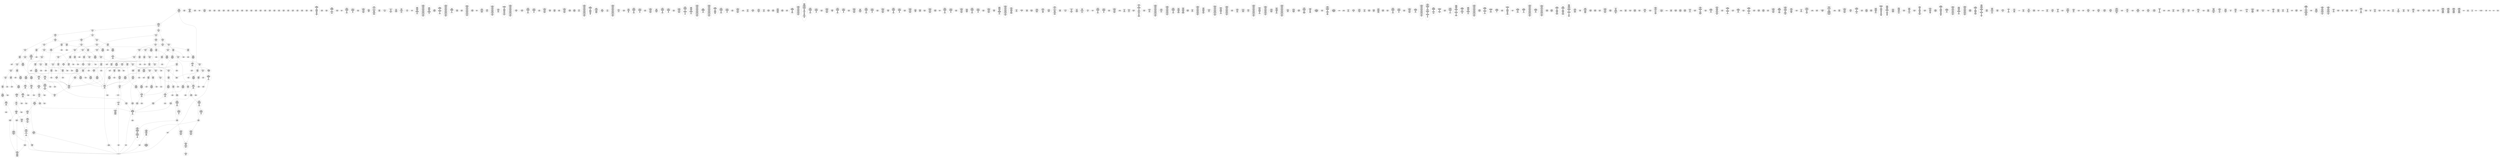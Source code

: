 /* Generated by GvGen v.1.0 (https://www.github.com/stricaud/gvgen) */

digraph G {
compound=true;
   node1 [label="[anywhere]"];
   node2 [label="# 0x0
PUSHX Data
PUSHX Data
MSTORE
PUSHX LogicData
CALLDATASIZE
LT
PUSHX Data
JUMPI
"];
   node3 [label="# 0xd
PUSHX Data
CALLDATALOAD
PUSHX BitData
SHR
PUSHX LogicData
GT
PUSHX Data
JUMPI
"];
   node4 [label="# 0x1e
PUSHX LogicData
GT
PUSHX Data
JUMPI
"];
   node5 [label="# 0x29
PUSHX LogicData
GT
PUSHX Data
JUMPI
"];
   node6 [label="# 0x34
PUSHX LogicData
EQ
PUSHX Data
JUMPI
"];
   node7 [label="# 0x3f
PUSHX LogicData
EQ
PUSHX Data
JUMPI
"];
   node8 [label="# 0x4a
PUSHX LogicData
EQ
PUSHX Data
JUMPI
"];
   node9 [label="# 0x55
PUSHX LogicData
EQ
PUSHX Data
JUMPI
"];
   node10 [label="# 0x60
PUSHX LogicData
EQ
PUSHX Data
JUMPI
"];
   node11 [label="# 0x6b
PUSHX Data
REVERT
"];
   node12 [label="# 0x6f
JUMPDEST
PUSHX LogicData
EQ
PUSHX Data
JUMPI
"];
   node13 [label="# 0x7b
PUSHX LogicData
EQ
PUSHX Data
JUMPI
"];
   node14 [label="# 0x86
PUSHX LogicData
EQ
PUSHX Data
JUMPI
"];
   node15 [label="# 0x91
PUSHX LogicData
EQ
PUSHX Data
JUMPI
"];
   node16 [label="# 0x9c
PUSHX LogicData
EQ
PUSHX Data
JUMPI
"];
   node17 [label="# 0xa7
PUSHX Data
REVERT
"];
   node18 [label="# 0xab
JUMPDEST
PUSHX LogicData
GT
PUSHX Data
JUMPI
"];
   node19 [label="# 0xb7
PUSHX LogicData
EQ
PUSHX Data
JUMPI
"];
   node20 [label="# 0xc2
PUSHX LogicData
EQ
PUSHX Data
JUMPI
"];
   node21 [label="# 0xcd
PUSHX LogicData
EQ
PUSHX Data
JUMPI
"];
   node22 [label="# 0xd8
PUSHX LogicData
EQ
PUSHX Data
JUMPI
"];
   node23 [label="# 0xe3
PUSHX LogicData
EQ
PUSHX Data
JUMPI
"];
   node24 [label="# 0xee
PUSHX Data
REVERT
"];
   node25 [label="# 0xf2
JUMPDEST
PUSHX LogicData
EQ
PUSHX Data
JUMPI
"];
   node26 [label="# 0xfe
PUSHX LogicData
EQ
PUSHX Data
JUMPI
"];
   node27 [label="# 0x109
PUSHX LogicData
EQ
PUSHX Data
JUMPI
"];
   node28 [label="# 0x114
PUSHX LogicData
EQ
PUSHX Data
JUMPI
"];
   node29 [label="# 0x11f
PUSHX LogicData
EQ
PUSHX Data
JUMPI
"];
   node30 [label="# 0x12a
PUSHX Data
REVERT
"];
   node31 [label="# 0x12e
JUMPDEST
PUSHX LogicData
GT
PUSHX Data
JUMPI
"];
   node32 [label="# 0x13a
PUSHX LogicData
GT
PUSHX Data
JUMPI
"];
   node33 [label="# 0x145
PUSHX LogicData
EQ
PUSHX Data
JUMPI
"];
   node34 [label="# 0x150
PUSHX LogicData
EQ
PUSHX Data
JUMPI
"];
   node35 [label="# 0x15b
PUSHX LogicData
EQ
PUSHX Data
JUMPI
"];
   node36 [label="# 0x166
PUSHX LogicData
EQ
PUSHX Data
JUMPI
"];
   node37 [label="# 0x171
PUSHX LogicData
EQ
PUSHX Data
JUMPI
"];
   node38 [label="# 0x17c
PUSHX Data
REVERT
"];
   node39 [label="# 0x180
JUMPDEST
PUSHX LogicData
EQ
PUSHX Data
JUMPI
"];
   node40 [label="# 0x18c
PUSHX LogicData
EQ
PUSHX Data
JUMPI
"];
   node41 [label="# 0x197
PUSHX LogicData
EQ
PUSHX Data
JUMPI
"];
   node42 [label="# 0x1a2
PUSHX LogicData
EQ
PUSHX Data
JUMPI
"];
   node43 [label="# 0x1ad
PUSHX LogicData
EQ
PUSHX Data
JUMPI
"];
   node44 [label="# 0x1b8
PUSHX Data
REVERT
"];
   node45 [label="# 0x1bc
JUMPDEST
PUSHX LogicData
GT
PUSHX Data
JUMPI
"];
   node46 [label="# 0x1c8
PUSHX LogicData
EQ
PUSHX Data
JUMPI
"];
   node47 [label="# 0x1d3
PUSHX LogicData
EQ
PUSHX Data
JUMPI
"];
   node48 [label="# 0x1de
PUSHX LogicData
EQ
PUSHX Data
JUMPI
"];
   node49 [label="# 0x1e9
PUSHX LogicData
EQ
PUSHX Data
JUMPI
"];
   node50 [label="# 0x1f4
PUSHX LogicData
EQ
PUSHX Data
JUMPI
"];
   node51 [label="# 0x1ff
PUSHX Data
REVERT
"];
   node52 [label="# 0x203
JUMPDEST
PUSHX LogicData
EQ
PUSHX Data
JUMPI
"];
   node53 [label="# 0x20f
PUSHX LogicData
EQ
PUSHX Data
JUMPI
"];
   node54 [label="# 0x21a
PUSHX LogicData
EQ
PUSHX Data
JUMPI
"];
   node55 [label="# 0x225
PUSHX LogicData
EQ
PUSHX Data
JUMPI
"];
   node56 [label="# 0x230
PUSHX LogicData
EQ
PUSHX Data
JUMPI
"];
   node57 [label="# 0x23b
JUMPDEST
PUSHX Data
REVERT
"];
   node58 [label="# 0x240
JUMPDEST
CALLVALUE
ISZERO
PUSHX Data
JUMPI
"];
   node59 [label="# 0x248
PUSHX Data
REVERT
"];
   node60 [label="# 0x24c
JUMPDEST
PUSHX Data
PUSHX Data
CALLDATASIZE
PUSHX Data
PUSHX Data
JUMP
"];
   node61 [label="# 0x25b
JUMPDEST
PUSHX Data
JUMP
"];
   node62 [label="# 0x260
JUMPDEST
PUSHX MemData
MLOAD
ISZERO
ISZERO
MSTORE
PUSHX ArithData
ADD
"];
   node63 [label="# 0x26c
JUMPDEST
PUSHX MemData
MLOAD
SUB
RETURN
"];
   node64 [label="# 0x275
JUMPDEST
CALLVALUE
ISZERO
PUSHX Data
JUMPI
"];
   node65 [label="# 0x27d
PUSHX Data
REVERT
"];
   node66 [label="# 0x281
JUMPDEST
PUSHX Data
PUSHX Data
CALLDATASIZE
PUSHX Data
PUSHX Data
JUMP
"];
   node67 [label="# 0x290
JUMPDEST
PUSHX Data
JUMP
"];
   node68 [label="# 0x295
JUMPDEST
STOP
"];
   node69 [label="# 0x297
JUMPDEST
CALLVALUE
ISZERO
PUSHX Data
JUMPI
"];
   node70 [label="# 0x29f
PUSHX Data
REVERT
"];
   node71 [label="# 0x2a3
JUMPDEST
PUSHX Data
PUSHX Data
JUMP
"];
   node72 [label="# 0x2ac
JUMPDEST
PUSHX MemData
MLOAD
PUSHX Data
PUSHX Data
JUMP
"];
   node73 [label="# 0x2b9
JUMPDEST
CALLVALUE
ISZERO
PUSHX Data
JUMPI
"];
   node74 [label="# 0x2c1
PUSHX Data
REVERT
"];
   node75 [label="# 0x2c5
JUMPDEST
PUSHX Data
PUSHX Data
CALLDATASIZE
PUSHX Data
PUSHX Data
JUMP
"];
   node76 [label="# 0x2d4
JUMPDEST
PUSHX Data
JUMP
"];
   node77 [label="# 0x2d9
JUMPDEST
PUSHX MemData
MLOAD
PUSHX ArithData
PUSHX BitData
PUSHX BitData
SHL
SUB
AND
MSTORE
PUSHX ArithData
ADD
PUSHX Data
JUMP
"];
   node78 [label="# 0x2f1
JUMPDEST
CALLVALUE
ISZERO
PUSHX Data
JUMPI
"];
   node79 [label="# 0x2f9
PUSHX Data
REVERT
"];
   node80 [label="# 0x2fd
JUMPDEST
PUSHX Data
PUSHX Data
CALLDATASIZE
PUSHX Data
PUSHX Data
JUMP
"];
   node81 [label="# 0x30c
JUMPDEST
PUSHX Data
JUMP
"];
   node82 [label="# 0x311
JUMPDEST
CALLVALUE
ISZERO
PUSHX Data
JUMPI
"];
   node83 [label="# 0x319
PUSHX Data
REVERT
"];
   node84 [label="# 0x31d
JUMPDEST
PUSHX Data
PUSHX Data
CALLDATASIZE
PUSHX Data
PUSHX Data
JUMP
"];
   node85 [label="# 0x32c
JUMPDEST
PUSHX Data
JUMP
"];
   node86 [label="# 0x331
JUMPDEST
PUSHX MemData
MLOAD
MSTORE
PUSHX ArithData
ADD
PUSHX Data
JUMP
"];
   node87 [label="# 0x33f
JUMPDEST
CALLVALUE
ISZERO
PUSHX Data
JUMPI
"];
   node88 [label="# 0x347
PUSHX Data
REVERT
"];
   node89 [label="# 0x34b
JUMPDEST
PUSHX StorData
SLOAD
PUSHX Data
JUMP
"];
   node90 [label="# 0x354
JUMPDEST
CALLVALUE
ISZERO
PUSHX Data
JUMPI
"];
   node91 [label="# 0x35c
PUSHX Data
REVERT
"];
   node92 [label="# 0x360
JUMPDEST
PUSHX Data
PUSHX Data
CALLDATASIZE
PUSHX Data
PUSHX Data
JUMP
"];
   node93 [label="# 0x36f
JUMPDEST
PUSHX Data
JUMP
"];
   node94 [label="# 0x374
JUMPDEST
CALLVALUE
ISZERO
PUSHX Data
JUMPI
"];
   node95 [label="# 0x37c
PUSHX Data
REVERT
"];
   node96 [label="# 0x380
JUMPDEST
PUSHX Data
PUSHX Data
CALLDATASIZE
PUSHX Data
PUSHX Data
JUMP
"];
   node97 [label="# 0x38f
JUMPDEST
PUSHX Data
JUMP
"];
   node98 [label="# 0x394
JUMPDEST
CALLVALUE
ISZERO
PUSHX Data
JUMPI
"];
   node99 [label="# 0x39c
PUSHX Data
REVERT
"];
   node100 [label="# 0x3a0
JUMPDEST
PUSHX Data
PUSHX Data
CALLDATASIZE
PUSHX Data
PUSHX Data
JUMP
"];
   node101 [label="# 0x3af
JUMPDEST
PUSHX Data
JUMP
"];
   node102 [label="# 0x3b4
JUMPDEST
CALLVALUE
ISZERO
PUSHX Data
JUMPI
"];
   node103 [label="# 0x3bc
PUSHX Data
REVERT
"];
   node104 [label="# 0x3c0
JUMPDEST
PUSHX Data
PUSHX Data
JUMP
"];
   node105 [label="# 0x3c9
JUMPDEST
CALLVALUE
ISZERO
PUSHX Data
JUMPI
"];
   node106 [label="# 0x3d1
PUSHX Data
REVERT
"];
   node107 [label="# 0x3d5
JUMPDEST
PUSHX Data
PUSHX Data
CALLDATASIZE
PUSHX Data
PUSHX Data
JUMP
"];
   node108 [label="# 0x3e4
JUMPDEST
PUSHX Data
JUMP
"];
   node109 [label="# 0x3e9
JUMPDEST
CALLVALUE
ISZERO
PUSHX Data
JUMPI
"];
   node110 [label="# 0x3f1
PUSHX Data
REVERT
"];
   node111 [label="# 0x3f5
JUMPDEST
PUSHX Data
PUSHX Data
CALLDATASIZE
PUSHX Data
PUSHX Data
JUMP
"];
   node112 [label="# 0x404
JUMPDEST
PUSHX Data
JUMP
"];
   node113 [label="# 0x409
JUMPDEST
CALLVALUE
ISZERO
PUSHX Data
JUMPI
"];
   node114 [label="# 0x411
PUSHX Data
REVERT
"];
   node115 [label="# 0x415
JUMPDEST
PUSHX Data
PUSHX Data
CALLDATASIZE
PUSHX Data
PUSHX Data
JUMP
"];
   node116 [label="# 0x424
JUMPDEST
PUSHX Data
JUMP
"];
   node117 [label="# 0x429
JUMPDEST
CALLVALUE
ISZERO
PUSHX Data
JUMPI
"];
   node118 [label="# 0x431
PUSHX Data
REVERT
"];
   node119 [label="# 0x435
JUMPDEST
PUSHX Data
PUSHX Data
CALLDATASIZE
PUSHX Data
PUSHX Data
JUMP
"];
   node120 [label="# 0x444
JUMPDEST
PUSHX Data
JUMP
"];
   node121 [label="# 0x449
JUMPDEST
CALLVALUE
ISZERO
PUSHX Data
JUMPI
"];
   node122 [label="# 0x451
PUSHX Data
REVERT
"];
   node123 [label="# 0x455
JUMPDEST
PUSHX Data
PUSHX StorData
SLOAD
JUMP
"];
   node124 [label="# 0x45f
JUMPDEST
CALLVALUE
ISZERO
PUSHX Data
JUMPI
"];
   node125 [label="# 0x467
PUSHX Data
REVERT
"];
   node126 [label="# 0x46b
JUMPDEST
PUSHX Data
PUSHX StorData
SLOAD
JUMP
"];
   node127 [label="# 0x475
JUMPDEST
CALLVALUE
ISZERO
PUSHX Data
JUMPI
"];
   node128 [label="# 0x47d
PUSHX Data
REVERT
"];
   node129 [label="# 0x481
JUMPDEST
PUSHX Data
PUSHX Data
CALLDATASIZE
PUSHX Data
PUSHX Data
JUMP
"];
   node130 [label="# 0x490
JUMPDEST
PUSHX Data
JUMP
"];
   node131 [label="# 0x495
JUMPDEST
CALLVALUE
ISZERO
PUSHX Data
JUMPI
"];
   node132 [label="# 0x49d
PUSHX Data
REVERT
"];
   node133 [label="# 0x4a1
JUMPDEST
PUSHX Data
PUSHX Data
CALLDATASIZE
PUSHX Data
PUSHX Data
JUMP
"];
   node134 [label="# 0x4b0
JUMPDEST
PUSHX Data
JUMP
"];
   node135 [label="# 0x4b5
JUMPDEST
CALLVALUE
ISZERO
PUSHX Data
JUMPI
"];
   node136 [label="# 0x4bd
PUSHX Data
REVERT
"];
   node137 [label="# 0x4c1
JUMPDEST
PUSHX Data
PUSHX Data
JUMP
"];
   node138 [label="# 0x4ca
JUMPDEST
CALLVALUE
ISZERO
PUSHX Data
JUMPI
"];
   node139 [label="# 0x4d2
PUSHX Data
REVERT
"];
   node140 [label="# 0x4d6
JUMPDEST
PUSHX Data
PUSHX Data
CALLDATASIZE
PUSHX Data
PUSHX Data
JUMP
"];
   node141 [label="# 0x4e5
JUMPDEST
PUSHX Data
JUMP
"];
   node142 [label="# 0x4ea
JUMPDEST
CALLVALUE
ISZERO
PUSHX Data
JUMPI
"];
   node143 [label="# 0x4f2
PUSHX Data
REVERT
"];
   node144 [label="# 0x4f6
JUMPDEST
PUSHX StorData
SLOAD
PUSHX ArithData
PUSHX BitData
PUSHX BitData
SHL
SUB
AND
PUSHX Data
JUMP
"];
   node145 [label="# 0x508
JUMPDEST
CALLVALUE
ISZERO
PUSHX Data
JUMPI
"];
   node146 [label="# 0x510
PUSHX Data
REVERT
"];
   node147 [label="# 0x514
JUMPDEST
PUSHX Data
PUSHX Data
JUMP
"];
   node148 [label="# 0x51d
JUMPDEST
CALLVALUE
ISZERO
PUSHX Data
JUMPI
"];
   node149 [label="# 0x525
PUSHX Data
REVERT
"];
   node150 [label="# 0x529
JUMPDEST
PUSHX Data
PUSHX Data
CALLDATASIZE
PUSHX Data
PUSHX Data
JUMP
"];
   node151 [label="# 0x538
JUMPDEST
PUSHX Data
JUMP
"];
   node152 [label="# 0x53d
JUMPDEST
CALLVALUE
ISZERO
PUSHX Data
JUMPI
"];
   node153 [label="# 0x545
PUSHX Data
REVERT
"];
   node154 [label="# 0x549
JUMPDEST
PUSHX Data
PUSHX Data
CALLDATASIZE
PUSHX Data
PUSHX Data
JUMP
"];
   node155 [label="# 0x558
JUMPDEST
PUSHX Data
JUMP
"];
   node156 [label="# 0x55d
JUMPDEST
CALLVALUE
ISZERO
PUSHX Data
JUMPI
"];
   node157 [label="# 0x565
PUSHX Data
REVERT
"];
   node158 [label="# 0x569
JUMPDEST
PUSHX Data
PUSHX Data
CALLDATASIZE
PUSHX Data
PUSHX Data
JUMP
"];
   node159 [label="# 0x578
JUMPDEST
PUSHX Data
JUMP
"];
   node160 [label="# 0x57d
JUMPDEST
CALLVALUE
ISZERO
PUSHX Data
JUMPI
"];
   node161 [label="# 0x585
PUSHX Data
REVERT
"];
   node162 [label="# 0x589
JUMPDEST
PUSHX Data
PUSHX Data
CALLDATASIZE
PUSHX Data
PUSHX Data
JUMP
"];
   node163 [label="# 0x598
JUMPDEST
PUSHX Data
JUMP
"];
   node164 [label="# 0x59d
JUMPDEST
CALLVALUE
ISZERO
PUSHX Data
JUMPI
"];
   node165 [label="# 0x5a5
PUSHX Data
REVERT
"];
   node166 [label="# 0x5a9
JUMPDEST
PUSHX Data
PUSHX Data
CALLDATASIZE
PUSHX Data
PUSHX Data
JUMP
"];
   node167 [label="# 0x5b8
JUMPDEST
PUSHX Data
JUMP
"];
   node168 [label="# 0x5bd
JUMPDEST
CALLVALUE
ISZERO
PUSHX Data
JUMPI
"];
   node169 [label="# 0x5c5
PUSHX Data
REVERT
"];
   node170 [label="# 0x5c9
JUMPDEST
PUSHX Data
PUSHX Data
CALLDATASIZE
PUSHX Data
PUSHX Data
JUMP
"];
   node171 [label="# 0x5d8
JUMPDEST
PUSHX Data
JUMP
"];
   node172 [label="# 0x5dd
JUMPDEST
CALLVALUE
ISZERO
PUSHX Data
JUMPI
"];
   node173 [label="# 0x5e5
PUSHX Data
REVERT
"];
   node174 [label="# 0x5e9
JUMPDEST
PUSHX Data
PUSHX Data
CALLDATASIZE
PUSHX Data
PUSHX Data
JUMP
"];
   node175 [label="# 0x5f8
JUMPDEST
PUSHX Data
JUMP
"];
   node176 [label="# 0x5fd
JUMPDEST
CALLVALUE
ISZERO
PUSHX Data
JUMPI
"];
   node177 [label="# 0x605
PUSHX Data
REVERT
"];
   node178 [label="# 0x609
JUMPDEST
PUSHX Data
PUSHX StorData
SLOAD
JUMP
"];
   node179 [label="# 0x613
JUMPDEST
CALLVALUE
ISZERO
PUSHX Data
JUMPI
"];
   node180 [label="# 0x61b
PUSHX Data
REVERT
"];
   node181 [label="# 0x61f
JUMPDEST
PUSHX Data
PUSHX Data
CALLDATASIZE
PUSHX Data
PUSHX Data
JUMP
"];
   node182 [label="# 0x62e
JUMPDEST
PUSHX Data
JUMP
"];
   node183 [label="# 0x633
JUMPDEST
CALLVALUE
ISZERO
PUSHX Data
JUMPI
"];
   node184 [label="# 0x63b
PUSHX Data
REVERT
"];
   node185 [label="# 0x63f
JUMPDEST
PUSHX Data
PUSHX Data
CALLDATASIZE
PUSHX Data
PUSHX Data
JUMP
"];
   node186 [label="# 0x64e
JUMPDEST
PUSHX Data
JUMP
"];
   node187 [label="# 0x653
JUMPDEST
CALLVALUE
ISZERO
PUSHX Data
JUMPI
"];
   node188 [label="# 0x65b
PUSHX Data
REVERT
"];
   node189 [label="# 0x65f
JUMPDEST
PUSHX Data
PUSHX StorData
SLOAD
JUMP
"];
   node190 [label="# 0x669
JUMPDEST
CALLVALUE
ISZERO
PUSHX Data
JUMPI
"];
   node191 [label="# 0x671
PUSHX Data
REVERT
"];
   node192 [label="# 0x675
JUMPDEST
PUSHX Data
PUSHX Data
CALLDATASIZE
PUSHX Data
PUSHX Data
JUMP
"];
   node193 [label="# 0x684
JUMPDEST
PUSHX Data
JUMP
"];
   node194 [label="# 0x689
JUMPDEST
CALLVALUE
ISZERO
PUSHX Data
JUMPI
"];
   node195 [label="# 0x691
PUSHX Data
REVERT
"];
   node196 [label="# 0x695
JUMPDEST
PUSHX Data
PUSHX Data
CALLDATASIZE
PUSHX Data
PUSHX Data
JUMP
"];
   node197 [label="# 0x6a4
JUMPDEST
PUSHX ArithData
PUSHX BitData
PUSHX BitData
SHL
SUB
AND
PUSHX Data
MSTORE
PUSHX Data
PUSHX Data
MSTORE
PUSHX Data
SHA3
AND
MSTORE
MSTORE
SHA3
SLOAD
PUSHX BitData
AND
JUMP
"];
   node198 [label="# 0x6d2
JUMPDEST
PUSHX Data
PUSHX Data
CALLDATASIZE
PUSHX Data
PUSHX Data
JUMP
"];
   node199 [label="# 0x6e0
JUMPDEST
PUSHX Data
JUMP
"];
   node200 [label="# 0x6e5
JUMPDEST
CALLVALUE
ISZERO
PUSHX Data
JUMPI
"];
   node201 [label="# 0x6ed
PUSHX Data
REVERT
"];
   node202 [label="# 0x6f1
JUMPDEST
PUSHX Data
PUSHX StorData
SLOAD
JUMP
"];
   node203 [label="# 0x6fb
JUMPDEST
CALLVALUE
ISZERO
PUSHX Data
JUMPI
"];
   node204 [label="# 0x703
PUSHX Data
REVERT
"];
   node205 [label="# 0x707
JUMPDEST
PUSHX Data
PUSHX Data
CALLDATASIZE
PUSHX Data
PUSHX Data
JUMP
"];
   node206 [label="# 0x716
JUMPDEST
PUSHX Data
JUMP
"];
   node207 [label="# 0x71b
JUMPDEST
CALLVALUE
ISZERO
PUSHX Data
JUMPI
"];
   node208 [label="# 0x723
PUSHX Data
REVERT
"];
   node209 [label="# 0x727
JUMPDEST
PUSHX Data
PUSHX StorData
SLOAD
JUMP
"];
   node210 [label="# 0x731
JUMPDEST
PUSHX Data
PUSHX ArithData
PUSHX BitData
PUSHX BitData
SHL
SUB
NOT
AND
PUSHX BitData
PUSHX BitData
SHL
EQ
PUSHX Data
JUMPI
"];
   node211 [label="# 0x74d
PUSHX Data
PUSHX Data
JUMP
"];
   node212 [label="# 0x756
JUMPDEST
JUMP
"];
   node213 [label="# 0x75c
JUMPDEST
PUSHX StorData
SLOAD
PUSHX ArithData
PUSHX BitData
PUSHX BitData
SHL
SUB
AND
CALLER
EQ
PUSHX Data
JUMPI
"];
   node214 [label="# 0x770
PUSHX StorData
SLOAD
PUSHX ArithData
PUSHX BitData
PUSHX BitData
SHL
SUB
AND
CALLER
EQ
"];
   node215 [label="# 0x77f
JUMPDEST
PUSHX Data
JUMPI
"];
   node216 [label="# 0x784
PUSHX MemData
MLOAD
PUSHX BitData
PUSHX BitData
SHL
MSTORE
PUSHX ArithData
ADD
PUSHX Data
PUSHX Data
JUMP
"];
   node217 [label="# 0x79b
JUMPDEST
PUSHX MemData
MLOAD
SUB
REVERT
"];
   node218 [label="# 0x7a4
JUMPDEST
PUSHX Data
SSTORE
PUSHX Data
SSTORE
JUMP
"];
   node219 [label="# 0x7af
JUMPDEST
PUSHX Data
PUSHX StorData
SLOAD
PUSHX Data
PUSHX Data
JUMP
"];
   node220 [label="# 0x7be
JUMPDEST
PUSHX ArithData
ADD
PUSHX ArithData
DIV
MUL
PUSHX ArithData
ADD
PUSHX MemData
MLOAD
ADD
PUSHX Data
MSTORE
MSTORE
PUSHX ArithData
ADD
SLOAD
PUSHX Data
PUSHX Data
JUMP
"];
   node221 [label="# 0x7ea
JUMPDEST
ISZERO
PUSHX Data
JUMPI
"];
   node222 [label="# 0x7f1
PUSHX LogicData
LT
PUSHX Data
JUMPI
"];
   node223 [label="# 0x7f9
PUSHX ArithData
SLOAD
DIV
MUL
MSTORE
PUSHX ArithData
ADD
PUSHX Data
JUMP
"];
   node224 [label="# 0x80c
JUMPDEST
ADD
PUSHX Data
MSTORE
PUSHX Data
PUSHX Data
SHA3
"];
   node225 [label="# 0x81a
JUMPDEST
SLOAD
MSTORE
PUSHX ArithData
ADD
PUSHX ArithData
ADD
GT
PUSHX Data
JUMPI
"];
   node226 [label="# 0x82e
SUB
PUSHX BitData
AND
ADD
"];
   node227 [label="# 0x837
JUMPDEST
JUMP
"];
   node228 [label="# 0x841
JUMPDEST
PUSHX Data
MSTORE
PUSHX Data
PUSHX Data
MSTORE
PUSHX Data
SHA3
SLOAD
PUSHX ArithData
PUSHX BitData
PUSHX BitData
SHL
SUB
AND
PUSHX Data
JUMPI
"];
   node229 [label="# 0x85e
PUSHX MemData
MLOAD
PUSHX BitData
PUSHX BitData
SHL
MSTORE
PUSHX Data
PUSHX ArithData
ADD
MSTORE
PUSHX Data
PUSHX ArithData
ADD
MSTORE
PUSHX Data
PUSHX ArithData
ADD
MSTORE
PUSHX BitData
PUSHX BitData
SHL
PUSHX ArithData
ADD
MSTORE
PUSHX ArithData
ADD
PUSHX Data
JUMP
"];
   node230 [label="# 0x8ba
JUMPDEST
PUSHX Data
MSTORE
PUSHX Data
PUSHX Data
MSTORE
PUSHX Data
SHA3
SLOAD
PUSHX ArithData
PUSHX BitData
PUSHX BitData
SHL
SUB
AND
JUMP
"];
   node231 [label="# 0x8d6
JUMPDEST
PUSHX Data
PUSHX Data
PUSHX Data
JUMP
"];
   node232 [label="# 0x8e1
JUMPDEST
PUSHX ArithData
PUSHX BitData
PUSHX BitData
SHL
SUB
AND
PUSHX ArithData
PUSHX BitData
PUSHX BitData
SHL
SUB
AND
EQ
ISZERO
PUSHX Data
JUMPI
"];
   node233 [label="# 0x8fe
PUSHX MemData
MLOAD
PUSHX BitData
PUSHX BitData
SHL
MSTORE
PUSHX Data
PUSHX ArithData
ADD
MSTORE
PUSHX Data
PUSHX ArithData
ADD
MSTORE
PUSHX Data
PUSHX ArithData
ADD
MSTORE
PUSHX BitData
PUSHX BitData
SHL
PUSHX ArithData
ADD
MSTORE
PUSHX ArithData
ADD
PUSHX Data
JUMP
"];
   node234 [label="# 0x94f
JUMPDEST
CALLER
PUSHX ArithData
PUSHX BitData
PUSHX BitData
SHL
SUB
AND
EQ
PUSHX Data
JUMPI
"];
   node235 [label="# 0x961
PUSHX Data
CALLER
PUSHX Data
JUMP
"];
   node236 [label="# 0x96b
JUMPDEST
PUSHX Data
JUMPI
"];
   node237 [label="# 0x970
PUSHX MemData
MLOAD
PUSHX BitData
PUSHX BitData
SHL
MSTORE
PUSHX Data
PUSHX ArithData
ADD
MSTORE
PUSHX Data
PUSHX ArithData
ADD
MSTORE
PUSHX Data
PUSHX ArithData
ADD
MSTORE
PUSHX Data
PUSHX ArithData
ADD
MSTORE
PUSHX ArithData
ADD
PUSHX Data
JUMP
"];
   node238 [label="# 0x9dd
JUMPDEST
PUSHX Data
PUSHX Data
JUMP
"];
   node239 [label="# 0x9e7
JUMPDEST
JUMP
"];
   node240 [label="# 0x9ec
JUMPDEST
PUSHX Data
PUSHX StorData
SLOAD
PUSHX StorData
SLOAD
PUSHX Data
PUSHX Data
JUMP
"];
   node241 [label="# 0x9fe
JUMPDEST
TIMESTAMP
GT
PUSHX Data
JUMPI
"];
   node242 [label="# 0xa05
PUSHX MemData
MLOAD
PUSHX BitData
PUSHX BitData
SHL
MSTORE
PUSHX Data
PUSHX ArithData
ADD
MSTORE
PUSHX Data
PUSHX ArithData
ADD
MSTORE
PUSHX BitData
PUSHX BitData
SHL
PUSHX ArithData
ADD
MSTORE
PUSHX ArithData
ADD
PUSHX Data
JUMP
"];
   node243 [label="# 0xa44
JUMPDEST
PUSHX StorData
SLOAD
TIMESTAMP
LT
ISZERO
PUSHX Data
JUMPI
"];
   node244 [label="# 0xa4f
PUSHX ArithData
PUSHX BitData
PUSHX BitData
SHL
SUB
AND
PUSHX Data
MSTORE
PUSHX Data
PUSHX Data
MSTORE
PUSHX Data
SHA3
SLOAD
PUSHX BitData
AND
ISZERO
ISZERO
PUSHX LogicData
EQ
PUSHX Data
JUMPI
"];
   node245 [label="# 0xa74
PUSHX MemData
MLOAD
PUSHX BitData
PUSHX BitData
SHL
MSTORE
PUSHX Data
PUSHX ArithData
ADD
MSTORE
PUSHX Data
PUSHX ArithData
ADD
MSTORE
PUSHX Data
PUSHX ArithData
ADD
MSTORE
PUSHX BitData
PUSHX BitData
SHL
PUSHX ArithData
ADD
MSTORE
PUSHX ArithData
ADD
PUSHX Data
JUMP
"];
   node246 [label="# 0xac6
JUMPDEST
PUSHX StorData
SLOAD
JUMP
"];
   node247 [label="# 0xace
JUMPDEST
PUSHX StorData
SLOAD
JUMP
"];
   node248 [label="# 0xad6
JUMPDEST
JUMP
"];
   node249 [label="# 0xadb
JUMPDEST
PUSHX StorData
SLOAD
PUSHX ArithData
PUSHX BitData
PUSHX BitData
SHL
SUB
AND
CALLER
EQ
PUSHX Data
JUMPI
"];
   node250 [label="# 0xaef
PUSHX StorData
SLOAD
PUSHX ArithData
PUSHX BitData
PUSHX BitData
SHL
SUB
AND
CALLER
EQ
"];
   node251 [label="# 0xafe
JUMPDEST
PUSHX Data
JUMPI
"];
   node252 [label="# 0xb03
PUSHX MemData
MLOAD
PUSHX BitData
PUSHX BitData
SHL
MSTORE
PUSHX ArithData
ADD
PUSHX Data
PUSHX Data
JUMP
"];
   node253 [label="# 0xb1a
JUMPDEST
PUSHX Data
SSTORE
JUMP
"];
   node254 [label="# 0xb1f
JUMPDEST
PUSHX Data
CALLER
PUSHX Data
JUMP
"];
   node255 [label="# 0xb29
JUMPDEST
PUSHX Data
JUMPI
"];
   node256 [label="# 0xb2e
PUSHX MemData
MLOAD
PUSHX BitData
PUSHX BitData
SHL
MSTORE
PUSHX ArithData
ADD
PUSHX Data
PUSHX Data
JUMP
"];
   node257 [label="# 0xb45
JUMPDEST
PUSHX Data
PUSHX Data
JUMP
"];
   node258 [label="# 0xb50
JUMPDEST
PUSHX Data
PUSHX Data
PUSHX Data
JUMP
"];
   node259 [label="# 0xb5b
JUMPDEST
LT
PUSHX Data
JUMPI
"];
   node260 [label="# 0xb62
PUSHX MemData
MLOAD
PUSHX BitData
PUSHX BitData
SHL
MSTORE
PUSHX Data
PUSHX ArithData
ADD
MSTORE
PUSHX Data
PUSHX ArithData
ADD
MSTORE
PUSHX Data
PUSHX ArithData
ADD
MSTORE
PUSHX BitData
PUSHX BitData
SHL
PUSHX ArithData
ADD
MSTORE
PUSHX ArithData
ADD
PUSHX Data
JUMP
"];
   node261 [label="# 0xbbd
JUMPDEST
PUSHX ArithData
PUSHX BitData
PUSHX BitData
SHL
SUB
AND
PUSHX Data
MSTORE
PUSHX Data
PUSHX Data
MSTORE
PUSHX Data
SHA3
MSTORE
MSTORE
SHA3
SLOAD
JUMP
"];
   node262 [label="# 0xbe6
JUMPDEST
PUSHX StorData
SLOAD
PUSHX ArithData
PUSHX BitData
PUSHX BitData
SHL
SUB
AND
CALLER
EQ
PUSHX Data
JUMPI
"];
   node263 [label="# 0xbfa
PUSHX StorData
SLOAD
PUSHX ArithData
PUSHX BitData
PUSHX BitData
SHL
SUB
AND
CALLER
EQ
"];
   node264 [label="# 0xc09
JUMPDEST
PUSHX Data
JUMPI
"];
   node265 [label="# 0xc0e
PUSHX MemData
MLOAD
PUSHX BitData
PUSHX BitData
SHL
MSTORE
PUSHX ArithData
ADD
PUSHX Data
PUSHX Data
JUMP
"];
   node266 [label="# 0xc25
JUMPDEST
PUSHX MemData
MLOAD
SELFBALANCE
CALLER
ISZERO
PUSHX ArithData
MUL
PUSHX Data
CALL
ISZERO
ISZERO
PUSHX Data
JUMPI
"];
   node267 [label="# 0xc4b
RETURNDATASIZE
PUSHX Data
RETURNDATACOPY
RETURNDATASIZE
PUSHX Data
REVERT
"];
   node268 [label="# 0xc54
JUMPDEST
JUMP
"];
   node269 [label="# 0xc58
JUMPDEST
PUSHX Data
PUSHX MemData
MLOAD
PUSHX ArithData
ADD
PUSHX Data
MSTORE
PUSHX Data
MSTORE
PUSHX Data
JUMP
"];
   node270 [label="# 0xc73
JUMPDEST
PUSHX Data
PUSHX Data
PUSHX StorData
SLOAD
JUMP
"];
   node271 [label="# 0xc7e
JUMPDEST
LT
PUSHX Data
JUMPI
"];
   node272 [label="# 0xc85
PUSHX MemData
MLOAD
PUSHX BitData
PUSHX BitData
SHL
MSTORE
PUSHX Data
PUSHX ArithData
ADD
MSTORE
PUSHX Data
PUSHX ArithData
ADD
MSTORE
PUSHX Data
PUSHX ArithData
ADD
MSTORE
PUSHX BitData
PUSHX BitData
SHL
PUSHX ArithData
ADD
MSTORE
PUSHX ArithData
ADD
PUSHX Data
JUMP
"];
   node273 [label="# 0xce1
JUMPDEST
PUSHX StorData
SLOAD
LT
PUSHX Data
JUMPI
"];
   node274 [label="# 0xced
PUSHX Data
PUSHX Data
JUMP
"];
   node275 [label="# 0xcf4
JUMPDEST
PUSHX Data
MSTORE
PUSHX Data
PUSHX Data
SHA3
ADD
SLOAD
JUMP
"];
   node276 [label="# 0xd06
JUMPDEST
PUSHX StorData
SLOAD
PUSHX ArithData
PUSHX BitData
PUSHX BitData
SHL
SUB
AND
CALLER
EQ
PUSHX Data
JUMPI
"];
   node277 [label="# 0xd1a
PUSHX StorData
SLOAD
PUSHX ArithData
PUSHX BitData
PUSHX BitData
SHL
SUB
AND
CALLER
EQ
"];
   node278 [label="# 0xd29
JUMPDEST
PUSHX Data
JUMPI
"];
   node279 [label="# 0xd2e
PUSHX MemData
MLOAD
PUSHX BitData
PUSHX BitData
SHL
MSTORE
PUSHX ArithData
ADD
PUSHX Data
PUSHX Data
JUMP
"];
   node280 [label="# 0xd45
JUMPDEST
MLOAD
PUSHX Data
PUSHX Data
PUSHX ArithData
ADD
PUSHX Data
JUMP
"];
   node281 [label="# 0xd58
JUMPDEST
PUSHX StorData
SLOAD
PUSHX ArithData
PUSHX BitData
PUSHX BitData
SHL
SUB
AND
CALLER
EQ
PUSHX Data
JUMPI
"];
   node282 [label="# 0xd6c
PUSHX StorData
SLOAD
PUSHX ArithData
PUSHX BitData
PUSHX BitData
SHL
SUB
AND
CALLER
EQ
"];
   node283 [label="# 0xd7b
JUMPDEST
PUSHX Data
JUMPI
"];
   node284 [label="# 0xd80
PUSHX MemData
MLOAD
PUSHX BitData
PUSHX BitData
SHL
MSTORE
PUSHX ArithData
ADD
PUSHX Data
PUSHX Data
JUMP
"];
   node285 [label="# 0xd97
JUMPDEST
PUSHX StorData
SLOAD
PUSHX ArithData
PUSHX BitData
PUSHX BitData
SHL
SUB
NOT
AND
PUSHX ArithData
PUSHX BitData
PUSHX BitData
SHL
SUB
AND
OR
SSTORE
JUMP
"];
   node286 [label="# 0xdb9
JUMPDEST
PUSHX Data
MSTORE
PUSHX Data
PUSHX Data
MSTORE
PUSHX Data
SHA3
SLOAD
PUSHX ArithData
PUSHX BitData
PUSHX BitData
SHL
SUB
AND
PUSHX Data
JUMPI
"];
   node287 [label="# 0xdd7
PUSHX MemData
MLOAD
PUSHX BitData
PUSHX BitData
SHL
MSTORE
PUSHX Data
PUSHX ArithData
ADD
MSTORE
PUSHX Data
PUSHX ArithData
ADD
MSTORE
PUSHX Data
PUSHX ArithData
ADD
MSTORE
PUSHX BitData
PUSHX BitData
SHL
PUSHX ArithData
ADD
MSTORE
PUSHX ArithData
ADD
PUSHX Data
JUMP
"];
   node288 [label="# 0xe30
JUMPDEST
PUSHX Data
PUSHX ArithData
PUSHX BitData
PUSHX BitData
SHL
SUB
AND
PUSHX Data
JUMPI
"];
   node289 [label="# 0xe41
PUSHX MemData
MLOAD
PUSHX BitData
PUSHX BitData
SHL
MSTORE
PUSHX Data
PUSHX ArithData
ADD
MSTORE
PUSHX Data
PUSHX ArithData
ADD
MSTORE
PUSHX Data
PUSHX ArithData
ADD
MSTORE
PUSHX BitData
PUSHX BitData
SHL
PUSHX ArithData
ADD
MSTORE
PUSHX ArithData
ADD
PUSHX Data
JUMP
"];
   node290 [label="# 0xe9b
JUMPDEST
PUSHX ArithData
PUSHX BitData
PUSHX BitData
SHL
SUB
AND
PUSHX Data
MSTORE
PUSHX Data
PUSHX Data
MSTORE
PUSHX Data
SHA3
SLOAD
JUMP
"];
   node291 [label="# 0xeb7
JUMPDEST
PUSHX StorData
SLOAD
PUSHX ArithData
PUSHX BitData
PUSHX BitData
SHL
SUB
AND
CALLER
EQ
PUSHX Data
JUMPI
"];
   node292 [label="# 0xecb
PUSHX StorData
SLOAD
PUSHX ArithData
PUSHX BitData
PUSHX BitData
SHL
SUB
AND
CALLER
EQ
"];
   node293 [label="# 0xeda
JUMPDEST
PUSHX Data
JUMPI
"];
   node294 [label="# 0xedf
PUSHX MemData
MLOAD
PUSHX BitData
PUSHX BitData
SHL
MSTORE
PUSHX ArithData
ADD
PUSHX Data
PUSHX Data
JUMP
"];
   node295 [label="# 0xef6
JUMPDEST
PUSHX StorData
SLOAD
PUSHX MemData
MLOAD
PUSHX Data
PUSHX ArithData
PUSHX BitData
PUSHX BitData
SHL
SUB
AND
PUSHX Data
LOGX
PUSHX StorData
SLOAD
PUSHX ArithData
PUSHX BitData
PUSHX BitData
SHL
SUB
NOT
AND
SSTORE
JUMP
"];
   node296 [label="# 0xf40
JUMPDEST
PUSHX StorData
SLOAD
PUSHX ArithData
PUSHX BitData
PUSHX BitData
SHL
SUB
AND
CALLER
EQ
PUSHX Data
JUMPI
"];
   node297 [label="# 0xf54
PUSHX StorData
SLOAD
PUSHX ArithData
PUSHX BitData
PUSHX BitData
SHL
SUB
AND
CALLER
EQ
"];
   node298 [label="# 0xf63
JUMPDEST
PUSHX Data
JUMPI
"];
   node299 [label="# 0xf68
PUSHX MemData
MLOAD
PUSHX BitData
PUSHX BitData
SHL
MSTORE
PUSHX ArithData
ADD
PUSHX Data
PUSHX Data
JUMP
"];
   node300 [label="# 0xf7f
JUMPDEST
PUSHX Data
"];
   node301 [label="# 0xf82
JUMPDEST
LT
ISZERO
PUSHX Data
JUMPI
"];
   node302 [label="# 0xf8b
PUSHX Data
PUSHX Data
PUSHX StorData
SLOAD
JUMP
"];
   node303 [label="# 0xf95
JUMPDEST
PUSHX StorData
SLOAD
PUSHX Data
PUSHX StorData
SLOAD
JUMP
"];
   node304 [label="# 0xfa3
JUMPDEST
LT
ISZERO
PUSHX Data
JUMPI
"];
   node305 [label="# 0xfaa
PUSHX Data
PUSHX Data
PUSHX Data
JUMP
"];
   node306 [label="# 0xfb3
JUMPDEST
PUSHX Data
PUSHX Data
JUMP
"];
   node307 [label="# 0xfbd
JUMPDEST
PUSHX Data
MSTORE
PUSHX Data
PUSHX Data
MSTORE
PUSHX Data
SHA3
TIMESTAMP
SSTORE
"];
   node308 [label="# 0xfcf
JUMPDEST
PUSHX Data
PUSHX Data
JUMP
"];
   node309 [label="# 0xfda
JUMPDEST
PUSHX Data
JUMP
"];
   node310 [label="# 0xfe2
JUMPDEST
PUSHX Data
PUSHX StorData
SLOAD
PUSHX Data
PUSHX Data
JUMP
"];
   node311 [label="# 0xff1
JUMPDEST
PUSHX ArithData
PUSHX BitData
PUSHX BitData
SHL
SUB
AND
CALLER
EQ
ISZERO
PUSHX Data
JUMPI
"];
   node312 [label="# 0x1003
PUSHX MemData
MLOAD
PUSHX BitData
PUSHX BitData
SHL
MSTORE
PUSHX Data
PUSHX ArithData
ADD
MSTORE
PUSHX Data
PUSHX ArithData
ADD
MSTORE
PUSHX Data
PUSHX ArithData
ADD
MSTORE
PUSHX ArithData
ADD
PUSHX Data
JUMP
"];
   node313 [label="# 0x104a
JUMPDEST
CALLER
PUSHX Data
MSTORE
PUSHX Data
PUSHX ArithData
MSTORE
PUSHX MemData
SHA3
PUSHX ArithData
PUSHX BitData
PUSHX BitData
SHL
SUB
AND
MSTORE
MSTORE
SHA3
SLOAD
PUSHX BitData
NOT
AND
ISZERO
ISZERO
OR
SSTORE
MLOAD
MSTORE
PUSHX Data
ADD
PUSHX MemData
MLOAD
SUB
LOGX
JUMP
"];
   node314 [label="# 0x10b6
JUMPDEST
PUSHX StorData
SLOAD
PUSHX ArithData
PUSHX BitData
PUSHX BitData
SHL
SUB
AND
CALLER
EQ
PUSHX Data
JUMPI
"];
   node315 [label="# 0x10ca
PUSHX StorData
SLOAD
PUSHX ArithData
PUSHX BitData
PUSHX BitData
SHL
SUB
AND
CALLER
EQ
"];
   node316 [label="# 0x10d9
JUMPDEST
PUSHX Data
JUMPI
"];
   node317 [label="# 0x10de
PUSHX MemData
MLOAD
PUSHX BitData
PUSHX BitData
SHL
MSTORE
PUSHX ArithData
ADD
PUSHX Data
PUSHX Data
JUMP
"];
   node318 [label="# 0x10f5
JUMPDEST
PUSHX Data
SSTORE
JUMP
"];
   node319 [label="# 0x10fa
JUMPDEST
PUSHX StorData
SLOAD
PUSHX ArithData
PUSHX BitData
PUSHX BitData
SHL
SUB
AND
CALLER
EQ
PUSHX Data
JUMPI
"];
   node320 [label="# 0x110e
PUSHX StorData
SLOAD
PUSHX ArithData
PUSHX BitData
PUSHX BitData
SHL
SUB
AND
CALLER
EQ
"];
   node321 [label="# 0x111d
JUMPDEST
PUSHX Data
JUMPI
"];
   node322 [label="# 0x1122
PUSHX MemData
MLOAD
PUSHX BitData
PUSHX BitData
SHL
MSTORE
PUSHX ArithData
ADD
PUSHX Data
PUSHX Data
JUMP
"];
   node323 [label="# 0x1139
JUMPDEST
MLOAD
PUSHX Data
PUSHX Data
PUSHX ArithData
ADD
PUSHX Data
JUMP
"];
   node324 [label="# 0x114c
JUMPDEST
PUSHX StorData
SLOAD
PUSHX ArithData
PUSHX BitData
PUSHX BitData
SHL
SUB
AND
CALLER
EQ
PUSHX Data
JUMPI
"];
   node325 [label="# 0x1160
PUSHX StorData
SLOAD
PUSHX ArithData
PUSHX BitData
PUSHX BitData
SHL
SUB
AND
CALLER
EQ
"];
   node326 [label="# 0x116f
JUMPDEST
PUSHX Data
JUMPI
"];
   node327 [label="# 0x1174
PUSHX MemData
MLOAD
PUSHX BitData
PUSHX BitData
SHL
MSTORE
PUSHX ArithData
ADD
PUSHX Data
PUSHX Data
JUMP
"];
   node328 [label="# 0x118b
JUMPDEST
PUSHX Data
SSTORE
JUMP
"];
   node329 [label="# 0x1190
JUMPDEST
PUSHX StorData
SLOAD
PUSHX ArithData
PUSHX BitData
PUSHX BitData
SHL
SUB
AND
CALLER
EQ
PUSHX Data
JUMPI
"];
   node330 [label="# 0x11a4
PUSHX StorData
SLOAD
PUSHX ArithData
PUSHX BitData
PUSHX BitData
SHL
SUB
AND
CALLER
EQ
"];
   node331 [label="# 0x11b3
JUMPDEST
PUSHX Data
JUMPI
"];
   node332 [label="# 0x11b8
PUSHX MemData
MLOAD
PUSHX BitData
PUSHX BitData
SHL
MSTORE
PUSHX ArithData
ADD
PUSHX Data
PUSHX Data
JUMP
"];
   node333 [label="# 0x11cf
JUMPDEST
PUSHX Data
SSTORE
PUSHX Data
SSTORE
JUMP
"];
   node334 [label="# 0x11da
JUMPDEST
PUSHX Data
CALLER
PUSHX Data
JUMP
"];
   node335 [label="# 0x11e4
JUMPDEST
PUSHX Data
JUMPI
"];
   node336 [label="# 0x11e9
PUSHX MemData
MLOAD
PUSHX BitData
PUSHX BitData
SHL
MSTORE
PUSHX ArithData
ADD
PUSHX Data
PUSHX Data
JUMP
"];
   node337 [label="# 0x1200
JUMPDEST
PUSHX Data
PUSHX Data
JUMP
"];
   node338 [label="# 0x120c
JUMPDEST
JUMP
"];
   node339 [label="# 0x1212
JUMPDEST
PUSHX StorData
SLOAD
PUSHX ArithData
PUSHX BitData
PUSHX BitData
SHL
SUB
AND
CALLER
EQ
PUSHX Data
JUMPI
"];
   node340 [label="# 0x1226
PUSHX StorData
SLOAD
PUSHX ArithData
PUSHX BitData
PUSHX BitData
SHL
SUB
AND
CALLER
EQ
"];
   node341 [label="# 0x1235
JUMPDEST
PUSHX Data
JUMPI
"];
   node342 [label="# 0x123a
PUSHX MemData
MLOAD
PUSHX BitData
PUSHX BitData
SHL
MSTORE
PUSHX ArithData
ADD
PUSHX Data
PUSHX Data
JUMP
"];
   node343 [label="# 0x1251
JUMPDEST
PUSHX Data
SSTORE
PUSHX Data
SSTORE
PUSHX Data
SSTORE
JUMP
"];
   node344 [label="# 0x125f
JUMPDEST
PUSHX StorData
SLOAD
PUSHX ArithData
PUSHX BitData
PUSHX BitData
SHL
SUB
AND
CALLER
EQ
PUSHX Data
JUMPI
"];
   node345 [label="# 0x1273
PUSHX StorData
SLOAD
PUSHX ArithData
PUSHX BitData
PUSHX BitData
SHL
SUB
AND
CALLER
EQ
"];
   node346 [label="# 0x1282
JUMPDEST
PUSHX Data
JUMPI
"];
   node347 [label="# 0x1287
PUSHX MemData
MLOAD
PUSHX BitData
PUSHX BitData
SHL
MSTORE
PUSHX ArithData
ADD
PUSHX Data
PUSHX Data
JUMP
"];
   node348 [label="# 0x129e
JUMPDEST
PUSHX Data
SSTORE
JUMP
"];
   node349 [label="# 0x12a3
JUMPDEST
PUSHX Data
MSTORE
PUSHX Data
PUSHX Data
MSTORE
PUSHX Data
SHA3
SLOAD
PUSHX Data
PUSHX ArithData
PUSHX BitData
PUSHX BitData
SHL
SUB
AND
PUSHX Data
JUMPI
"];
   node350 [label="# 0x12c3
PUSHX MemData
MLOAD
PUSHX BitData
PUSHX BitData
SHL
MSTORE
PUSHX Data
PUSHX ArithData
ADD
MSTORE
PUSHX Data
PUSHX ArithData
ADD
MSTORE
PUSHX BitData
PUSHX BitData
SHL
PUSHX ArithData
ADD
MSTORE
PUSHX ArithData
ADD
PUSHX Data
JUMP
"];
   node351 [label="# 0x1301
JUMPDEST
PUSHX StorData
SLOAD
PUSHX Data
MSTORE
PUSHX Data
PUSHX Data
MSTORE
PUSHX Data
SHA3
SLOAD
TIMESTAMP
PUSHX Data
PUSHX Data
JUMP
"];
   node352 [label="# 0x131e
JUMPDEST
LT
ISZERO
PUSHX Data
JUMPI
"];
   node353 [label="# 0x1326
TIMESTAMP
PUSHX StorData
SLOAD
LT
"];
   node354 [label="# 0x132c
JUMPDEST
ISZERO
PUSHX Data
JUMPI
"];
   node355 [label="# 0x1332
PUSHX Data
PUSHX Data
PUSHX Data
JUMP
"];
   node356 [label="# 0x133c
JUMPDEST
PUSHX MemData
MLOAD
PUSHX ArithData
ADD
PUSHX Data
PUSHX Data
JUMP
"];
   node357 [label="# 0x134d
JUMPDEST
PUSHX MemData
MLOAD
PUSHX ArithData
SUB
SUB
MSTORE
PUSHX Data
MSTORE
JUMP
"];
   node358 [label="# 0x1363
JUMPDEST
PUSHX StorData
SLOAD
PUSHX Data
PUSHX Data
JUMP
"];
   node359 [label="# 0x1370
JUMPDEST
PUSHX ArithData
ADD
PUSHX ArithData
DIV
MUL
PUSHX ArithData
ADD
PUSHX MemData
MLOAD
ADD
PUSHX Data
MSTORE
MSTORE
PUSHX ArithData
ADD
SLOAD
PUSHX Data
PUSHX Data
JUMP
"];
   node360 [label="# 0x139c
JUMPDEST
ISZERO
PUSHX Data
JUMPI
"];
   node361 [label="# 0x13a3
PUSHX LogicData
LT
PUSHX Data
JUMPI
"];
   node362 [label="# 0x13ab
PUSHX ArithData
SLOAD
DIV
MUL
MSTORE
PUSHX ArithData
ADD
PUSHX Data
JUMP
"];
   node363 [label="# 0x13be
JUMPDEST
ADD
PUSHX Data
MSTORE
PUSHX Data
PUSHX Data
SHA3
"];
   node364 [label="# 0x13cc
JUMPDEST
SLOAD
MSTORE
PUSHX ArithData
ADD
PUSHX ArithData
ADD
GT
PUSHX Data
JUMPI
"];
   node365 [label="# 0x13e0
SUB
PUSHX BitData
AND
ADD
"];
   node366 [label="# 0x13e9
JUMPDEST
JUMP
"];
   node367 [label="# 0x13f5
JUMPDEST
PUSHX StorData
SLOAD
PUSHX ArithData
PUSHX BitData
PUSHX BitData
SHL
SUB
AND
CALLER
EQ
PUSHX Data
JUMPI
"];
   node368 [label="# 0x1409
PUSHX StorData
SLOAD
PUSHX ArithData
PUSHX BitData
PUSHX BitData
SHL
SUB
AND
CALLER
EQ
"];
   node369 [label="# 0x1418
JUMPDEST
PUSHX Data
JUMPI
"];
   node370 [label="# 0x141d
PUSHX MemData
MLOAD
PUSHX BitData
PUSHX BitData
SHL
MSTORE
PUSHX ArithData
ADD
PUSHX Data
PUSHX Data
JUMP
"];
   node371 [label="# 0x1434
JUMPDEST
PUSHX Data
"];
   node372 [label="# 0x1437
JUMPDEST
MLOAD
LT
ISZERO
PUSHX Data
JUMPI
"];
   node373 [label="# 0x1441
PUSHX Data
PUSHX Data
MLOAD
LT
PUSHX Data
JUMPI
"];
   node374 [label="# 0x1450
PUSHX Data
PUSHX Data
JUMP
"];
   node375 [label="# 0x1457
JUMPDEST
PUSHX ArithData
MUL
ADD
ADD
MLOAD
PUSHX ArithData
PUSHX BitData
PUSHX BitData
SHL
SUB
AND
MSTORE
ADD
MSTORE
PUSHX ArithData
ADD
PUSHX Data
SHA3
SLOAD
PUSHX BitData
NOT
AND
ISZERO
ISZERO
OR
SSTORE
PUSHX Data
PUSHX Data
JUMP
"];
   node376 [label="# 0x1493
JUMPDEST
PUSHX Data
JUMP
"];
   node377 [label="# 0x149b
JUMPDEST
PUSHX StorData
SLOAD
GT
ISZERO
PUSHX Data
JUMPI
"];
   node378 [label="# 0x14a6
PUSHX MemData
MLOAD
PUSHX BitData
PUSHX BitData
SHL
MSTORE
PUSHX Data
PUSHX ArithData
ADD
MSTORE
PUSHX Data
PUSHX ArithData
ADD
MSTORE
PUSHX Data
PUSHX ArithData
ADD
MSTORE
PUSHX BitData
PUSHX BitData
SHL
PUSHX ArithData
ADD
MSTORE
PUSHX ArithData
ADD
PUSHX Data
JUMP
"];
   node379 [label="# 0x14f8
JUMPDEST
PUSHX StorData
SLOAD
PUSHX StorData
SLOAD
LT
PUSHX Data
JUMPI
"];
   node380 [label="# 0x1504
PUSHX MemData
MLOAD
PUSHX BitData
PUSHX BitData
SHL
MSTORE
PUSHX Data
PUSHX ArithData
ADD
MSTORE
PUSHX Data
PUSHX ArithData
ADD
MSTORE
PUSHX Data
PUSHX ArithData
ADD
MSTORE
PUSHX ArithData
ADD
PUSHX Data
JUMP
"];
   node381 [label="# 0x154b
JUMPDEST
PUSHX StorData
SLOAD
PUSHX ArithData
PUSHX BitData
PUSHX BitData
SHL
SUB
AND
CALLER
EQ
PUSHX Data
JUMPI
"];
   node382 [label="# 0x155e
CALLER
PUSHX Data
MSTORE
PUSHX Data
PUSHX Data
MSTORE
PUSHX Data
SHA3
SLOAD
PUSHX Data
PUSHX Data
JUMP
"];
   node383 [label="# 0x1578
JUMPDEST
CALLER
PUSHX Data
MSTORE
PUSHX Data
PUSHX Data
MSTORE
PUSHX Data
SHA3
SSTORE
CALLVALUE
PUSHX Data
PUSHX Data
JUMP
"];
   node384 [label="# 0x1598
JUMPDEST
PUSHX Data
PUSHX Data
JUMP
"];
   node385 [label="# 0x15a2
JUMPDEST
GT
ISZERO
PUSHX Data
JUMPI
"];
   node386 [label="# 0x15a9
PUSHX MemData
MLOAD
PUSHX BitData
PUSHX BitData
SHL
MSTORE
PUSHX Data
PUSHX ArithData
ADD
MSTORE
PUSHX Data
PUSHX ArithData
ADD
MSTORE
PUSHX Data
PUSHX ArithData
ADD
MSTORE
PUSHX ArithData
ADD
PUSHX Data
JUMP
"];
   node387 [label="# 0x15f0
JUMPDEST
CALLER
PUSHX Data
MSTORE
PUSHX Data
PUSHX Data
MSTORE
PUSHX Data
SHA3
SLOAD
PUSHX BitData
AND
PUSHX Data
JUMPI
"];
   node388 [label="# 0x1608
PUSHX StorData
SLOAD
TIMESTAMP
GT
PUSHX Data
JUMPI
"];
   node389 [label="# 0x1611
PUSHX MemData
MLOAD
PUSHX BitData
PUSHX BitData
SHL
MSTORE
PUSHX Data
PUSHX ArithData
ADD
MSTORE
PUSHX Data
PUSHX ArithData
ADD
MSTORE
PUSHX BitData
PUSHX BitData
SHL
PUSHX ArithData
ADD
MSTORE
PUSHX ArithData
ADD
PUSHX Data
JUMP
"];
   node390 [label="# 0x1651
JUMPDEST
PUSHX StorData
SLOAD
CALLER
PUSHX Data
MSTORE
PUSHX Data
PUSHX Data
MSTORE
PUSHX Data
SHA3
SLOAD
GT
ISZERO
PUSHX Data
JUMPI
"];
   node391 [label="# 0x166b
PUSHX MemData
MLOAD
PUSHX BitData
PUSHX BitData
SHL
MSTORE
PUSHX Data
PUSHX ArithData
ADD
MSTORE
PUSHX Data
PUSHX ArithData
ADD
MSTORE
PUSHX Data
PUSHX ArithData
ADD
MSTORE
PUSHX ArithData
ADD
PUSHX Data
JUMP
"];
   node392 [label="# 0x16b2
JUMPDEST
PUSHX Data
JUMP
"];
   node393 [label="# 0x16b7
JUMPDEST
PUSHX StorData
SLOAD
TIMESTAMP
LT
ISZERO
PUSHX Data
JUMPI
"];
   node394 [label="# 0x16c2
PUSHX StorData
SLOAD
PUSHX StorData
SLOAD
PUSHX Data
PUSHX Data
JUMP
"];
   node395 [label="# 0x16d1
JUMPDEST
TIMESTAMP
GT
PUSHX Data
JUMPI
"];
   node396 [label="# 0x16d8
PUSHX MemData
MLOAD
PUSHX BitData
PUSHX BitData
SHL
MSTORE
PUSHX Data
PUSHX ArithData
ADD
MSTORE
PUSHX Data
PUSHX ArithData
ADD
MSTORE
PUSHX Data
PUSHX ArithData
ADD
MSTORE
PUSHX BitData
PUSHX BitData
SHL
PUSHX ArithData
ADD
MSTORE
PUSHX ArithData
ADD
PUSHX Data
JUMP
"];
   node397 [label="# 0x172a
JUMPDEST
PUSHX StorData
SLOAD
CALLER
PUSHX Data
MSTORE
PUSHX Data
PUSHX Data
MSTORE
PUSHX Data
SHA3
SLOAD
GT
ISZERO
PUSHX Data
JUMPI
"];
   node398 [label="# 0x1744
PUSHX MemData
MLOAD
PUSHX BitData
PUSHX BitData
SHL
MSTORE
PUSHX Data
PUSHX ArithData
ADD
MSTORE
PUSHX Data
PUSHX ArithData
ADD
MSTORE
PUSHX Data
PUSHX ArithData
ADD
MSTORE
PUSHX ArithData
ADD
PUSHX Data
JUMP
"];
   node399 [label="# 0x178b
JUMPDEST
PUSHX StorData
SLOAD
PUSHX StorData
SLOAD
PUSHX Data
PUSHX Data
JUMP
"];
   node400 [label="# 0x179b
JUMPDEST
CALLER
PUSHX Data
MSTORE
PUSHX Data
PUSHX Data
MSTORE
PUSHX Data
SHA3
SLOAD
GT
ISZERO
PUSHX Data
JUMPI
"];
   node401 [label="# 0x17b2
PUSHX MemData
MLOAD
PUSHX BitData
PUSHX BitData
SHL
MSTORE
PUSHX Data
PUSHX ArithData
ADD
MSTORE
PUSHX Data
PUSHX ArithData
ADD
MSTORE
PUSHX Data
PUSHX ArithData
ADD
MSTORE
PUSHX BitData
PUSHX BitData
SHL
PUSHX ArithData
ADD
MSTORE
PUSHX ArithData
ADD
PUSHX Data
JUMP
"];
   node402 [label="# 0x1815
JUMPDEST
PUSHX StorData
SLOAD
ISZERO
PUSHX Data
JUMPI
"];
   node403 [label="# 0x181e
PUSHX Data
PUSHX Data
PUSHX StorData
SLOAD
CALLVALUE
PUSHX Data
PUSHX Data
JUMP
"];
   node404 [label="# 0x182f
JUMPDEST
PUSHX Data
PUSHX Data
JUMP
"];
   node405 [label="# 0x1839
JUMPDEST
PUSHX StorData
SLOAD
PUSHX ArithData
PUSHX BitData
PUSHX BitData
SHL
SUB
AND
PUSHX Data
PUSHX Data
CALLVALUE
PUSHX Data
JUMP
"];
   node406 [label="# 0x1855
JUMPDEST
PUSHX MemData
MLOAD
ISZERO
MUL
PUSHX Data
CALL
ISZERO
ISZERO
PUSHX Data
JUMPI
"];
   node407 [label="# 0x1874
RETURNDATASIZE
PUSHX Data
RETURNDATACOPY
RETURNDATASIZE
PUSHX Data
REVERT
"];
   node408 [label="# 0x187d
JUMPDEST
PUSHX Data
JUMP
"];
   node409 [label="# 0x1884
JUMPDEST
PUSHX StorData
SLOAD
PUSHX MemData
MLOAD
PUSHX ArithData
PUSHX BitData
PUSHX BitData
SHL
SUB
AND
CALLVALUE
ISZERO
PUSHX ArithData
MUL
PUSHX Data
CALL
ISZERO
ISZERO
PUSHX Data
JUMPI
"];
   node410 [label="# 0x18b4
RETURNDATASIZE
PUSHX Data
RETURNDATACOPY
RETURNDATASIZE
PUSHX Data
REVERT
"];
   node411 [label="# 0x18bd
JUMPDEST
"];
   node412 [label="# 0x18bf
JUMPDEST
PUSHX Data
"];
   node413 [label="# 0x18c2
JUMPDEST
LT
ISZERO
PUSHX Data
JUMPI
"];
   node414 [label="# 0x18cb
PUSHX Data
PUSHX Data
PUSHX StorData
SLOAD
JUMP
"];
   node415 [label="# 0x18d5
JUMPDEST
PUSHX StorData
SLOAD
PUSHX Data
PUSHX StorData
SLOAD
JUMP
"];
   node416 [label="# 0x18e3
JUMPDEST
LT
ISZERO
PUSHX Data
JUMPI
"];
   node417 [label="# 0x18ea
PUSHX Data
PUSHX Data
PUSHX Data
JUMP
"];
   node418 [label="# 0x18f3
JUMPDEST
PUSHX Data
CALLER
PUSHX Data
JUMP
"];
   node419 [label="# 0x18fd
JUMPDEST
PUSHX Data
MSTORE
PUSHX Data
PUSHX Data
MSTORE
PUSHX Data
SHA3
TIMESTAMP
SSTORE
"];
   node420 [label="# 0x190f
JUMPDEST
PUSHX Data
PUSHX Data
JUMP
"];
   node421 [label="# 0x191a
JUMPDEST
PUSHX Data
JUMP
"];
   node422 [label="# 0x1922
JUMPDEST
PUSHX StorData
SLOAD
PUSHX ArithData
PUSHX BitData
PUSHX BitData
SHL
SUB
AND
CALLER
EQ
PUSHX Data
JUMPI
"];
   node423 [label="# 0x1936
PUSHX StorData
SLOAD
PUSHX ArithData
PUSHX BitData
PUSHX BitData
SHL
SUB
AND
CALLER
EQ
"];
   node424 [label="# 0x1945
JUMPDEST
PUSHX Data
JUMPI
"];
   node425 [label="# 0x194a
PUSHX MemData
MLOAD
PUSHX BitData
PUSHX BitData
SHL
MSTORE
PUSHX ArithData
ADD
PUSHX Data
PUSHX Data
JUMP
"];
   node426 [label="# 0x1961
JUMPDEST
PUSHX ArithData
PUSHX BitData
PUSHX BitData
SHL
SUB
AND
PUSHX Data
JUMPI
"];
   node427 [label="# 0x1970
PUSHX MemData
MLOAD
PUSHX BitData
PUSHX BitData
SHL
MSTORE
PUSHX Data
PUSHX ArithData
ADD
MSTORE
PUSHX Data
PUSHX ArithData
ADD
MSTORE
PUSHX Data
PUSHX ArithData
ADD
MSTORE
PUSHX BitData
PUSHX BitData
SHL
PUSHX ArithData
ADD
MSTORE
PUSHX ArithData
ADD
PUSHX Data
JUMP
"];
   node428 [label="# 0x19c6
JUMPDEST
PUSHX StorData
SLOAD
PUSHX MemData
MLOAD
PUSHX ArithData
PUSHX BitData
PUSHX BitData
SHL
SUB
AND
AND
PUSHX Data
PUSHX Data
LOGX
PUSHX StorData
SLOAD
PUSHX ArithData
PUSHX BitData
PUSHX BitData
SHL
SUB
NOT
AND
PUSHX ArithData
PUSHX BitData
PUSHX BitData
SHL
SUB
AND
OR
SSTORE
JUMP
"];
   node429 [label="# 0x1a22
JUMPDEST
PUSHX Data
PUSHX ArithData
PUSHX BitData
PUSHX BitData
SHL
SUB
NOT
AND
PUSHX BitData
PUSHX BitData
SHL
EQ
PUSHX Data
JUMPI
"];
   node430 [label="# 0x1a3e
PUSHX ArithData
PUSHX BitData
PUSHX BitData
SHL
SUB
NOT
AND
PUSHX BitData
PUSHX BitData
SHL
EQ
"];
   node431 [label="# 0x1a53
JUMPDEST
PUSHX Data
JUMPI
"];
   node432 [label="# 0x1a59
PUSHX BitData
PUSHX BitData
SHL
PUSHX ArithData
PUSHX BitData
PUSHX BitData
SHL
SUB
NOT
AND
EQ
PUSHX Data
JUMP
"];
   node433 [label="# 0x1a72
JUMPDEST
PUSHX Data
MSTORE
PUSHX Data
PUSHX Data
MSTORE
PUSHX Data
SHA3
SLOAD
PUSHX ArithData
PUSHX BitData
PUSHX BitData
SHL
SUB
NOT
AND
PUSHX ArithData
PUSHX BitData
PUSHX BitData
SHL
SUB
AND
OR
SSTORE
PUSHX Data
PUSHX Data
JUMP
"];
   node434 [label="# 0x1aa7
JUMPDEST
PUSHX ArithData
PUSHX BitData
PUSHX BitData
SHL
SUB
AND
PUSHX Data
PUSHX MemData
MLOAD
PUSHX MemData
MLOAD
SUB
LOGX
JUMP
"];
   node435 [label="# 0x1ae0
JUMPDEST
PUSHX Data
MSTORE
PUSHX Data
PUSHX Data
MSTORE
PUSHX Data
SHA3
SLOAD
PUSHX ArithData
PUSHX BitData
PUSHX BitData
SHL
SUB
AND
PUSHX Data
JUMPI
"];
   node436 [label="# 0x1afd
PUSHX MemData
MLOAD
PUSHX BitData
PUSHX BitData
SHL
MSTORE
PUSHX Data
PUSHX ArithData
ADD
MSTORE
PUSHX Data
PUSHX ArithData
ADD
MSTORE
PUSHX Data
PUSHX ArithData
ADD
MSTORE
PUSHX BitData
PUSHX BitData
SHL
PUSHX ArithData
ADD
MSTORE
PUSHX ArithData
ADD
PUSHX Data
JUMP
"];
   node437 [label="# 0x1b59
JUMPDEST
PUSHX Data
PUSHX Data
PUSHX Data
JUMP
"];
   node438 [label="# 0x1b64
JUMPDEST
PUSHX ArithData
PUSHX BitData
PUSHX BitData
SHL
SUB
AND
PUSHX ArithData
PUSHX BitData
PUSHX BitData
SHL
SUB
AND
EQ
PUSHX Data
JUMPI
"];
   node439 [label="# 0x1b81
PUSHX ArithData
PUSHX BitData
PUSHX BitData
SHL
SUB
AND
PUSHX Data
PUSHX Data
JUMP
"];
   node440 [label="# 0x1b94
JUMPDEST
PUSHX ArithData
PUSHX BitData
PUSHX BitData
SHL
SUB
AND
EQ
"];
   node441 [label="# 0x1b9f
JUMPDEST
PUSHX Data
JUMPI
"];
   node442 [label="# 0x1ba5
PUSHX ArithData
PUSHX BitData
PUSHX BitData
SHL
SUB
AND
PUSHX Data
MSTORE
PUSHX Data
PUSHX Data
MSTORE
PUSHX Data
SHA3
AND
MSTORE
MSTORE
SHA3
SLOAD
PUSHX BitData
AND
"];
   node443 [label="# 0x1bcf
JUMPDEST
JUMP
"];
   node444 [label="# 0x1bd7
JUMPDEST
PUSHX ArithData
PUSHX BitData
PUSHX BitData
SHL
SUB
AND
PUSHX Data
PUSHX Data
JUMP
"];
   node445 [label="# 0x1bea
JUMPDEST
PUSHX ArithData
PUSHX BitData
PUSHX BitData
SHL
SUB
AND
EQ
PUSHX Data
JUMPI
"];
   node446 [label="# 0x1bf9
PUSHX MemData
MLOAD
PUSHX BitData
PUSHX BitData
SHL
MSTORE
PUSHX Data
PUSHX ArithData
ADD
MSTORE
PUSHX Data
PUSHX ArithData
ADD
MSTORE
PUSHX Data
PUSHX ArithData
ADD
MSTORE
PUSHX BitData
PUSHX BitData
SHL
PUSHX ArithData
ADD
MSTORE
PUSHX ArithData
ADD
PUSHX Data
JUMP
"];
   node447 [label="# 0x1c52
JUMPDEST
PUSHX ArithData
PUSHX BitData
PUSHX BitData
SHL
SUB
AND
PUSHX Data
JUMPI
"];
   node448 [label="# 0x1c61
PUSHX MemData
MLOAD
PUSHX BitData
PUSHX BitData
SHL
MSTORE
PUSHX Data
PUSHX ArithData
ADD
MSTORE
PUSHX ArithData
ADD
MSTORE
PUSHX Data
PUSHX ArithData
ADD
MSTORE
PUSHX BitData
PUSHX BitData
SHL
PUSHX ArithData
ADD
MSTORE
PUSHX ArithData
ADD
PUSHX Data
JUMP
"];
   node449 [label="# 0x1cb4
JUMPDEST
PUSHX Data
PUSHX Data
JUMP
"];
   node450 [label="# 0x1cbf
JUMPDEST
PUSHX Data
PUSHX Data
PUSHX Data
JUMP
"];
   node451 [label="# 0x1cca
JUMPDEST
PUSHX ArithData
PUSHX BitData
PUSHX BitData
SHL
SUB
AND
PUSHX Data
MSTORE
PUSHX Data
PUSHX Data
MSTORE
PUSHX Data
SHA3
SLOAD
PUSHX Data
PUSHX Data
PUSHX Data
JUMP
"];
   node452 [label="# 0x1cf3
JUMPDEST
SSTORE
PUSHX ArithData
PUSHX BitData
PUSHX BitData
SHL
SUB
AND
PUSHX Data
MSTORE
PUSHX Data
PUSHX Data
MSTORE
PUSHX Data
SHA3
SLOAD
PUSHX Data
PUSHX Data
PUSHX Data
JUMP
"];
   node453 [label="# 0x1d21
JUMPDEST
SSTORE
PUSHX Data
MSTORE
PUSHX Data
PUSHX Data
MSTORE
PUSHX MemData
SHA3
SLOAD
PUSHX ArithData
PUSHX BitData
PUSHX BitData
SHL
SUB
NOT
AND
PUSHX ArithData
PUSHX BitData
PUSHX BitData
SHL
SUB
AND
OR
SSTORE
MLOAD
AND
PUSHX Data
LOGX
JUMP
"];
   node454 [label="# 0x1d82
JUMPDEST
PUSHX Data
PUSHX ArithData
ADD
PUSHX Data
SLOAD
PUSHX Data
PUSHX Data
JUMP
"];
   node455 [label="# 0x1d97
JUMPDEST
SSTORE
JUMP
"];
   node456 [label="# 0x1d9f
JUMPDEST
PUSHX Data
PUSHX MemData
MLOAD
PUSHX ArithData
ADD
PUSHX Data
MSTORE
PUSHX Data
MSTORE
PUSHX Data
JUMP
"];
   node457 [label="# 0x1db9
JUMPDEST
PUSHX Data
PUSHX Data
JUMP
"];
   node458 [label="# 0x1dc4
JUMPDEST
PUSHX Data
PUSHX Data
JUMP
"];
   node459 [label="# 0x1dd0
JUMPDEST
PUSHX Data
JUMPI
"];
   node460 [label="# 0x1dd5
PUSHX MemData
MLOAD
PUSHX BitData
PUSHX BitData
SHL
MSTORE
PUSHX ArithData
ADD
PUSHX Data
PUSHX Data
JUMP
"];
   node461 [label="# 0x1dec
JUMPDEST
PUSHX Data
PUSHX Data
JUMPI
"];
   node462 [label="# 0x1df4
PUSHX Data
MLOAD
ADD
MSTORE
PUSHX Data
MSTORE
PUSHX BitData
PUSHX BitData
SHL
PUSHX ArithData
ADD
MSTORE
JUMP
"];
   node463 [label="# 0x1e10
JUMPDEST
PUSHX Data
"];
   node464 [label="# 0x1e14
JUMPDEST
ISZERO
PUSHX Data
JUMPI
"];
   node465 [label="# 0x1e1b
PUSHX Data
PUSHX Data
JUMP
"];
   node466 [label="# 0x1e24
JUMPDEST
PUSHX Data
PUSHX Data
PUSHX Data
JUMP
"];
   node467 [label="# 0x1e33
JUMPDEST
PUSHX Data
JUMP
"];
   node468 [label="# 0x1e3a
JUMPDEST
PUSHX Data
PUSHX LogicData
GT
ISZERO
PUSHX Data
JUMPI
"];
   node469 [label="# 0x1e4e
PUSHX Data
PUSHX Data
JUMP
"];
   node470 [label="# 0x1e55
JUMPDEST
PUSHX MemData
MLOAD
MSTORE
PUSHX ArithData
ADD
PUSHX BitData
NOT
AND
PUSHX ArithData
ADD
ADD
PUSHX Data
MSTORE
ISZERO
PUSHX Data
JUMPI
"];
   node471 [label="# 0x1e73
PUSHX ArithData
ADD
CALLDATASIZE
CALLDATACOPY
ADD
"];
   node472 [label="# 0x1e7f
JUMPDEST
"];
   node473 [label="# 0x1e83
JUMPDEST
ISZERO
PUSHX Data
JUMPI
"];
   node474 [label="# 0x1e8a
PUSHX Data
PUSHX Data
PUSHX Data
JUMP
"];
   node475 [label="# 0x1e94
JUMPDEST
PUSHX Data
PUSHX Data
PUSHX Data
JUMP
"];
   node476 [label="# 0x1ea1
JUMPDEST
PUSHX Data
PUSHX Data
PUSHX Data
JUMP
"];
   node477 [label="# 0x1eac
JUMPDEST
PUSHX BitData
SHL
MLOAD
LT
PUSHX Data
JUMPI
"];
   node478 [label="# 0x1eba
PUSHX Data
PUSHX Data
JUMP
"];
   node479 [label="# 0x1ec1
JUMPDEST
PUSHX ArithData
ADD
ADD
PUSHX ArithData
PUSHX BitData
PUSHX BitData
SHL
SUB
NOT
AND
PUSHX BitData
BYTE
MSTORE8
PUSHX Data
PUSHX Data
PUSHX Data
JUMP
"];
   node480 [label="# 0x1ee3
JUMPDEST
PUSHX Data
JUMP
"];
   node481 [label="# 0x1eea
JUMPDEST
PUSHX ArithData
PUSHX BitData
PUSHX BitData
SHL
SUB
AND
PUSHX Data
JUMPI
"];
   node482 [label="# 0x1ef9
PUSHX Data
PUSHX StorData
SLOAD
PUSHX Data
MSTORE
PUSHX Data
PUSHX Data
MSTORE
PUSHX Data
SHA3
SSTORE
PUSHX ArithData
ADD
SSTORE
MSTORE
PUSHX ArithData
ADD
SSTORE
JUMP
"];
   node483 [label="# 0x1f40
JUMPDEST
PUSHX Data
JUMP
"];
   node484 [label="# 0x1f45
JUMPDEST
PUSHX ArithData
PUSHX BitData
PUSHX BitData
SHL
SUB
AND
PUSHX ArithData
PUSHX BitData
PUSHX BitData
SHL
SUB
AND
EQ
PUSHX Data
JUMPI
"];
   node485 [label="# 0x1f5f
PUSHX Data
PUSHX Data
JUMP
"];
   node486 [label="# 0x1f68
JUMPDEST
PUSHX ArithData
PUSHX BitData
PUSHX BitData
SHL
SUB
AND
PUSHX Data
JUMPI
"];
   node487 [label="# 0x1f77
PUSHX Data
PUSHX Data
JUMP
"];
   node488 [label="# 0x1f7f
JUMPDEST
PUSHX ArithData
PUSHX BitData
PUSHX BitData
SHL
SUB
AND
PUSHX ArithData
PUSHX BitData
PUSHX BitData
SHL
SUB
AND
EQ
PUSHX Data
JUMPI
"];
   node489 [label="# 0x1f99
PUSHX Data
PUSHX Data
JUMP
"];
   node490 [label="# 0x1fa2
JUMPDEST
PUSHX Data
PUSHX Data
JUMP
"];
   node491 [label="# 0x1fac
JUMPDEST
PUSHX Data
PUSHX Data
PUSHX Data
JUMP
"];
   node492 [label="# 0x1fb9
JUMPDEST
PUSHX Data
JUMPI
"];
   node493 [label="# 0x1fbe
PUSHX MemData
MLOAD
PUSHX BitData
PUSHX BitData
SHL
MSTORE
PUSHX ArithData
ADD
PUSHX Data
PUSHX Data
JUMP
"];
   node494 [label="# 0x1fd5
JUMPDEST
PUSHX Data
PUSHX ArithData
PUSHX BitData
PUSHX BitData
SHL
SUB
AND
EXTCODESIZE
ISZERO
PUSHX Data
JUMPI
"];
   node495 [label="# 0x1fe8
PUSHX MemData
MLOAD
PUSHX BitData
PUSHX BitData
SHL
MSTORE
PUSHX ArithData
PUSHX BitData
PUSHX BitData
SHL
SUB
AND
PUSHX Data
PUSHX Data
CALLER
PUSHX ArithData
ADD
PUSHX Data
JUMP
"];
   node496 [label="# 0x2019
JUMPDEST
PUSHX Data
PUSHX MemData
MLOAD
SUB
PUSHX Data
EXTCODESIZE
ISZERO
ISZERO
PUSHX Data
JUMPI
"];
   node497 [label="# 0x202f
PUSHX Data
REVERT
"];
   node498 [label="# 0x2033
JUMPDEST
GAS
CALL
ISZERO
PUSHX Data
JUMPI
"];
   node499 [label="# 0x2041
PUSHX MemData
MLOAD
PUSHX ArithData
RETURNDATASIZE
ADD
PUSHX BitData
NOT
AND
ADD
MSTORE
PUSHX Data
ADD
PUSHX Data
JUMP
"];
   node500 [label="# 0x2060
JUMPDEST
PUSHX Data
"];
   node501 [label="# 0x2063
JUMPDEST
PUSHX Data
JUMPI
"];
   node502 [label="# 0x2068
RETURNDATASIZE
ISZERO
PUSHX Data
JUMPI
"];
   node503 [label="# 0x2070
PUSHX MemData
MLOAD
PUSHX BitData
NOT
PUSHX ArithData
RETURNDATASIZE
ADD
AND
ADD
PUSHX Data
MSTORE
RETURNDATASIZE
MSTORE
RETURNDATASIZE
PUSHX Data
PUSHX ArithData
ADD
RETURNDATACOPY
PUSHX Data
JUMP
"];
   node504 [label="# 0x2091
JUMPDEST
PUSHX Data
"];
   node505 [label="# 0x2096
JUMPDEST
MLOAD
PUSHX Data
JUMPI
"];
   node506 [label="# 0x209e
PUSHX MemData
MLOAD
PUSHX BitData
PUSHX BitData
SHL
MSTORE
PUSHX ArithData
ADD
PUSHX Data
PUSHX Data
JUMP
"];
   node507 [label="# 0x20b5
JUMPDEST
MLOAD
PUSHX ArithData
ADD
REVERT
"];
   node508 [label="# 0x20bd
JUMPDEST
PUSHX ArithData
PUSHX BitData
PUSHX BitData
SHL
SUB
NOT
AND
PUSHX BitData
PUSHX BitData
SHL
EQ
PUSHX Data
JUMP
"];
   node509 [label="# 0x20d7
JUMPDEST
PUSHX Data
JUMP
"];
   node510 [label="# 0x20e2
JUMPDEST
PUSHX Data
PUSHX Data
PUSHX Data
PUSHX Data
JUMP
"];
   node511 [label="# 0x20ef
JUMPDEST
PUSHX Data
PUSHX Data
JUMP
"];
   node512 [label="# 0x20f9
JUMPDEST
PUSHX Data
MSTORE
PUSHX Data
PUSHX Data
MSTORE
PUSHX Data
SHA3
SLOAD
EQ
PUSHX Data
JUMPI
"];
   node513 [label="# 0x2113
PUSHX ArithData
PUSHX BitData
PUSHX BitData
SHL
SUB
AND
PUSHX Data
MSTORE
PUSHX Data
PUSHX Data
MSTORE
PUSHX Data
SHA3
MSTORE
MSTORE
SHA3
SLOAD
MSTORE
SHA3
SSTORE
MSTORE
PUSHX Data
MSTORE
SHA3
SSTORE
"];
   node514 [label="# 0x214c
JUMPDEST
PUSHX Data
MSTORE
PUSHX Data
PUSHX Data
MSTORE
PUSHX Data
SHA3
SSTORE
PUSHX ArithData
PUSHX BitData
PUSHX BitData
SHL
SUB
AND
MSTORE
PUSHX Data
MSTORE
SHA3
MSTORE
MSTORE
SHA3
SSTORE
JUMP
"];
   node515 [label="# 0x217f
JUMPDEST
PUSHX StorData
SLOAD
PUSHX Data
PUSHX Data
PUSHX Data
PUSHX Data
JUMP
"];
   node516 [label="# 0x2191
JUMPDEST
PUSHX Data
MSTORE
PUSHX Data
PUSHX Data
MSTORE
PUSHX Data
SHA3
SLOAD
PUSHX StorData
SLOAD
LT
PUSHX Data
JUMPI
"];
   node517 [label="# 0x21b2
PUSHX Data
PUSHX Data
JUMP
"];
   node518 [label="# 0x21b9
JUMPDEST
PUSHX Data
MSTORE
PUSHX Data
PUSHX Data
SHA3
ADD
SLOAD
PUSHX StorData
SLOAD
LT
PUSHX Data
JUMPI
"];
   node519 [label="# 0x21d3
PUSHX Data
PUSHX Data
JUMP
"];
   node520 [label="# 0x21da
JUMPDEST
PUSHX Data
MSTORE
PUSHX Data
SHA3
ADD
SSTORE
MSTORE
PUSHX Data
MSTORE
PUSHX Data
SHA3
SSTORE
MSTORE
SHA3
SSTORE
PUSHX StorData
SLOAD
PUSHX Data
JUMPI
"];
   node521 [label="# 0x220b
PUSHX Data
PUSHX Data
JUMP
"];
   node522 [label="# 0x2212
JUMPDEST
PUSHX ArithData
SUB
PUSHX Data
MSTORE
PUSHX Data
PUSHX Data
SHA3
ADD
PUSHX Data
SSTORE
SSTORE
JUMP
"];
   node523 [label="# 0x222e
JUMPDEST
PUSHX Data
PUSHX Data
PUSHX Data
JUMP
"];
   node524 [label="# 0x2239
JUMPDEST
PUSHX ArithData
PUSHX BitData
PUSHX BitData
SHL
SUB
AND
PUSHX Data
MSTORE
PUSHX Data
PUSHX Data
MSTORE
PUSHX Data
SHA3
MSTORE
MSTORE
SHA3
SSTORE
MSTORE
PUSHX Data
MSTORE
SHA3
SSTORE
JUMP
"];
   node525 [label="# 0x2272
JUMPDEST
PUSHX ArithData
PUSHX BitData
PUSHX BitData
SHL
SUB
AND
PUSHX Data
JUMPI
"];
   node526 [label="# 0x2281
PUSHX MemData
MLOAD
PUSHX BitData
PUSHX BitData
SHL
MSTORE
PUSHX Data
PUSHX ArithData
ADD
MSTORE
PUSHX ArithData
ADD
MSTORE
PUSHX Data
PUSHX ArithData
ADD
MSTORE
PUSHX ArithData
ADD
PUSHX Data
JUMP
"];
   node527 [label="# 0x22c8
JUMPDEST
PUSHX Data
MSTORE
PUSHX Data
PUSHX Data
MSTORE
PUSHX Data
SHA3
SLOAD
PUSHX ArithData
PUSHX BitData
PUSHX BitData
SHL
SUB
AND
ISZERO
PUSHX Data
JUMPI
"];
   node528 [label="# 0x22e6
PUSHX MemData
MLOAD
PUSHX BitData
PUSHX BitData
SHL
MSTORE
PUSHX Data
PUSHX ArithData
ADD
MSTORE
PUSHX Data
PUSHX ArithData
ADD
MSTORE
PUSHX Data
PUSHX ArithData
ADD
MSTORE
PUSHX ArithData
ADD
PUSHX Data
JUMP
"];
   node529 [label="# 0x232d
JUMPDEST
PUSHX Data
PUSHX Data
PUSHX Data
JUMP
"];
   node530 [label="# 0x2339
JUMPDEST
PUSHX ArithData
PUSHX BitData
PUSHX BitData
SHL
SUB
AND
PUSHX Data
MSTORE
PUSHX Data
PUSHX Data
MSTORE
PUSHX Data
SHA3
SLOAD
PUSHX Data
PUSHX Data
PUSHX Data
JUMP
"];
   node531 [label="# 0x2362
JUMPDEST
SSTORE
PUSHX Data
MSTORE
PUSHX Data
PUSHX Data
MSTORE
PUSHX MemData
SHA3
SLOAD
PUSHX ArithData
PUSHX BitData
PUSHX BitData
SHL
SUB
NOT
AND
PUSHX ArithData
PUSHX BitData
PUSHX BitData
SHL
SUB
AND
OR
SSTORE
MLOAD
PUSHX Data
LOGX
JUMP
"];
   node532 [label="# 0x23c0
JUMPDEST
SLOAD
PUSHX Data
PUSHX Data
JUMP
"];
   node533 [label="# 0x23cc
JUMPDEST
PUSHX Data
MSTORE
PUSHX Data
PUSHX Data
SHA3
PUSHX ArithData
ADD
PUSHX Data
DIV
ADD
PUSHX Data
JUMPI
"];
   node534 [label="# 0x23e6
PUSHX Data
SSTORE
PUSHX Data
JUMP
"];
   node535 [label="# 0x23ee
JUMPDEST
PUSHX LogicData
LT
PUSHX Data
JUMPI
"];
   node536 [label="# 0x23f7
MLOAD
PUSHX BitData
NOT
AND
ADD
OR
SSTORE
PUSHX Data
JUMP
"];
   node537 [label="# 0x2407
JUMPDEST
ADD
PUSHX ArithData
ADD
SSTORE
ISZERO
PUSHX Data
JUMPI
"];
   node538 [label="# 0x2416
ADD
"];
   node539 [label="# 0x2419
JUMPDEST
GT
ISZERO
PUSHX Data
JUMPI
"];
   node540 [label="# 0x2422
MLOAD
SSTORE
PUSHX ArithData
ADD
PUSHX ArithData
ADD
PUSHX Data
JUMP
"];
   node541 [label="# 0x2434
JUMPDEST
PUSHX Data
PUSHX Data
JUMP
"];
   node542 [label="# 0x2440
JUMPDEST
JUMP
"];
   node543 [label="# 0x2444
JUMPDEST
"];
   node544 [label="# 0x2445
JUMPDEST
GT
ISZERO
PUSHX Data
JUMPI
"];
   node545 [label="# 0x244e
PUSHX Data
SSTORE
PUSHX ArithData
ADD
PUSHX Data
JUMP
"];
   node546 [label="# 0x2459
JUMPDEST
PUSHX Data
PUSHX LogicData
GT
ISZERO
PUSHX Data
JUMPI
"];
   node547 [label="# 0x246c
PUSHX Data
PUSHX Data
JUMP
"];
   node548 [label="# 0x2473
JUMPDEST
PUSHX Data
PUSHX ArithData
ADD
PUSHX BitData
NOT
AND
PUSHX ArithData
ADD
PUSHX Data
JUMP
"];
   node549 [label="# 0x2486
JUMPDEST
MSTORE
ADD
GT
ISZERO
PUSHX Data
JUMPI
"];
   node550 [label="# 0x2496
PUSHX Data
REVERT
"];
   node551 [label="# 0x249a
JUMPDEST
PUSHX ArithData
ADD
CALLDATACOPY
PUSHX Data
PUSHX ArithData
ADD
ADD
MSTORE
JUMP
"];
   node552 [label="# 0x24b1
JUMPDEST
CALLDATALOAD
PUSHX ArithData
PUSHX BitData
PUSHX BitData
SHL
SUB
AND
EQ
PUSHX Data
JUMPI
"];
   node553 [label="# 0x24c4
PUSHX Data
REVERT
"];
   node554 [label="# 0x24c8
JUMPDEST
CALLDATALOAD
ISZERO
ISZERO
EQ
PUSHX Data
JUMPI
"];
   node555 [label="# 0x24d4
PUSHX Data
REVERT
"];
   node556 [label="# 0x24d8
JUMPDEST
PUSHX Data
PUSHX LogicData
SUB
SLT
ISZERO
PUSHX Data
JUMPI
"];
   node557 [label="# 0x24e6
PUSHX Data
REVERT
"];
   node558 [label="# 0x24ea
JUMPDEST
PUSHX Data
PUSHX Data
JUMP
"];
   node559 [label="# 0x24f3
JUMPDEST
JUMP
"];
   node560 [label="# 0x24fa
JUMPDEST
PUSHX Data
PUSHX LogicData
SUB
SLT
ISZERO
PUSHX Data
JUMPI
"];
   node561 [label="# 0x2509
PUSHX Data
REVERT
"];
   node562 [label="# 0x250d
JUMPDEST
PUSHX Data
PUSHX Data
JUMP
"];
   node563 [label="# 0x2516
JUMPDEST
PUSHX Data
PUSHX ArithData
ADD
PUSHX Data
JUMP
"];
   node564 [label="# 0x2524
JUMPDEST
JUMP
"];
   node565 [label="# 0x252d
JUMPDEST
PUSHX Data
PUSHX Data
PUSHX LogicData
SUB
SLT
ISZERO
PUSHX Data
JUMPI
"];
   node566 [label="# 0x253e
PUSHX Data
REVERT
"];
   node567 [label="# 0x2542
JUMPDEST
PUSHX Data
PUSHX Data
JUMP
"];
   node568 [label="# 0x254b
JUMPDEST
PUSHX Data
PUSHX ArithData
ADD
PUSHX Data
JUMP
"];
   node569 [label="# 0x2559
JUMPDEST
PUSHX ArithData
ADD
CALLDATALOAD
JUMP
"];
   node570 [label="# 0x2569
JUMPDEST
PUSHX Data
PUSHX Data
PUSHX LogicData
SUB
SLT
ISZERO
PUSHX Data
JUMPI
"];
   node571 [label="# 0x257b
PUSHX Data
REVERT
"];
   node572 [label="# 0x257f
JUMPDEST
PUSHX Data
PUSHX Data
JUMP
"];
   node573 [label="# 0x2588
JUMPDEST
PUSHX Data
PUSHX ArithData
ADD
PUSHX Data
JUMP
"];
   node574 [label="# 0x2596
JUMPDEST
PUSHX ArithData
ADD
CALLDATALOAD
PUSHX ArithData
ADD
CALLDATALOAD
PUSHX LogicData
GT
ISZERO
PUSHX Data
JUMPI
"];
   node575 [label="# 0x25b5
PUSHX Data
REVERT
"];
   node576 [label="# 0x25b9
JUMPDEST
ADD
PUSHX ArithData
ADD
SGT
PUSHX Data
JUMPI
"];
   node577 [label="# 0x25c6
PUSHX Data
REVERT
"];
   node578 [label="# 0x25ca
JUMPDEST
PUSHX Data
CALLDATALOAD
PUSHX ArithData
ADD
PUSHX Data
JUMP
"];
   node579 [label="# 0x25d9
JUMPDEST
JUMP
"];
   node580 [label="# 0x25e5
JUMPDEST
PUSHX Data
PUSHX LogicData
SUB
SLT
ISZERO
PUSHX Data
JUMPI
"];
   node581 [label="# 0x25f4
PUSHX Data
REVERT
"];
   node582 [label="# 0x25f8
JUMPDEST
PUSHX Data
PUSHX Data
JUMP
"];
   node583 [label="# 0x2601
JUMPDEST
PUSHX Data
PUSHX ArithData
ADD
PUSHX Data
JUMP
"];
   node584 [label="# 0x260f
JUMPDEST
PUSHX Data
PUSHX LogicData
SUB
SLT
ISZERO
PUSHX Data
JUMPI
"];
   node585 [label="# 0x261e
PUSHX Data
REVERT
"];
   node586 [label="# 0x2622
JUMPDEST
PUSHX Data
PUSHX Data
JUMP
"];
   node587 [label="# 0x262b
JUMPDEST
PUSHX ArithData
ADD
CALLDATALOAD
JUMP
"];
   node588 [label="# 0x2639
JUMPDEST
PUSHX Data
PUSHX LogicData
SUB
SLT
ISZERO
PUSHX Data
JUMPI
"];
   node589 [label="# 0x2648
PUSHX Data
REVERT
"];
   node590 [label="# 0x264c
JUMPDEST
CALLDATALOAD
PUSHX LogicData
GT
ISZERO
PUSHX Data
JUMPI
"];
   node591 [label="# 0x2660
PUSHX Data
REVERT
"];
   node592 [label="# 0x2664
JUMPDEST
ADD
PUSHX ArithData
ADD
SLT
PUSHX Data
JUMPI
"];
   node593 [label="# 0x2674
PUSHX Data
REVERT
"];
   node594 [label="# 0x2678
JUMPDEST
CALLDATALOAD
PUSHX Data
GT
ISZERO
PUSHX Data
JUMPI
"];
   node595 [label="# 0x2685
PUSHX Data
PUSHX Data
JUMP
"];
   node596 [label="# 0x268c
JUMPDEST
PUSHX BitData
SHL
PUSHX Data
ADD
PUSHX Data
JUMP
"];
   node597 [label="# 0x269d
JUMPDEST
MSTORE
ADD
ADD
ADD
ADD
LT
ISZERO
PUSHX Data
JUMPI
"];
   node598 [label="# 0x26b4
PUSHX Data
REVERT
"];
   node599 [label="# 0x26b8
JUMPDEST
PUSHX Data
"];
   node600 [label="# 0x26bd
JUMPDEST
LT
ISZERO
PUSHX Data
JUMPI
"];
   node601 [label="# 0x26c6
PUSHX Data
PUSHX Data
JUMP
"];
   node602 [label="# 0x26ce
JUMPDEST
MSTORE
PUSHX ArithData
ADD
ADD
ADD
PUSHX Data
JUMP
"];
   node603 [label="# 0x26e2
JUMPDEST
PUSHX Data
ADD
PUSHX Data
JUMP
"];
   node604 [label="# 0x26f2
JUMPDEST
JUMP
"];
   node605 [label="# 0x26ff
JUMPDEST
PUSHX Data
PUSHX LogicData
SUB
SLT
ISZERO
PUSHX Data
JUMPI
"];
   node606 [label="# 0x270d
PUSHX Data
REVERT
"];
   node607 [label="# 0x2711
JUMPDEST
CALLDATALOAD
PUSHX Data
PUSHX Data
JUMP
"];
   node608 [label="# 0x271c
JUMPDEST
PUSHX Data
PUSHX LogicData
SUB
SLT
ISZERO
PUSHX Data
JUMPI
"];
   node609 [label="# 0x272a
PUSHX Data
REVERT
"];
   node610 [label="# 0x272e
JUMPDEST
MLOAD
PUSHX Data
PUSHX Data
JUMP
"];
   node611 [label="# 0x2739
JUMPDEST
PUSHX Data
PUSHX LogicData
SUB
SLT
ISZERO
PUSHX Data
JUMPI
"];
   node612 [label="# 0x2747
PUSHX Data
REVERT
"];
   node613 [label="# 0x274b
JUMPDEST
CALLDATALOAD
PUSHX LogicData
GT
ISZERO
PUSHX Data
JUMPI
"];
   node614 [label="# 0x275e
PUSHX Data
REVERT
"];
   node615 [label="# 0x2762
JUMPDEST
ADD
PUSHX ArithData
ADD
SGT
PUSHX Data
JUMPI
"];
   node616 [label="# 0x276f
PUSHX Data
REVERT
"];
   node617 [label="# 0x2773
JUMPDEST
PUSHX Data
CALLDATALOAD
PUSHX ArithData
ADD
PUSHX Data
JUMP
"];
   node618 [label="# 0x2782
JUMPDEST
PUSHX Data
PUSHX LogicData
SUB
SLT
ISZERO
PUSHX Data
JUMPI
"];
   node619 [label="# 0x2790
PUSHX Data
REVERT
"];
   node620 [label="# 0x2794
JUMPDEST
CALLDATALOAD
JUMP
"];
   node621 [label="# 0x279b
JUMPDEST
PUSHX Data
PUSHX LogicData
SUB
SLT
ISZERO
PUSHX Data
JUMPI
"];
   node622 [label="# 0x27aa
PUSHX Data
REVERT
"];
   node623 [label="# 0x27ae
JUMPDEST
CALLDATALOAD
PUSHX ArithData
ADD
CALLDATALOAD
JUMP
"];
   node624 [label="# 0x27bd
JUMPDEST
PUSHX Data
PUSHX Data
PUSHX LogicData
SUB
SLT
ISZERO
PUSHX Data
JUMPI
"];
   node625 [label="# 0x27ce
PUSHX Data
REVERT
"];
   node626 [label="# 0x27d2
JUMPDEST
CALLDATALOAD
PUSHX ArithData
ADD
CALLDATALOAD
PUSHX ArithData
ADD
CALLDATALOAD
JUMP
"];
   node627 [label="# 0x27e9
JUMPDEST
PUSHX Data
MLOAD
MSTORE
PUSHX Data
PUSHX ArithData
ADD
PUSHX ArithData
ADD
PUSHX Data
JUMP
"];
   node628 [label="# 0x2801
JUMPDEST
PUSHX ArithData
ADD
PUSHX BitData
NOT
AND
ADD
PUSHX ArithData
ADD
JUMP
"];
   node629 [label="# 0x2815
JUMPDEST
PUSHX Data
MLOAD
PUSHX Data
PUSHX ArithData
ADD
PUSHX Data
JUMP
"];
   node630 [label="# 0x2827
JUMPDEST
ADD
JUMP
"];
   node631 [label="# 0x2831
JUMPDEST
PUSHX Data
SLOAD
PUSHX BitData
SHR
AND
PUSHX Data
JUMPI
"];
   node632 [label="# 0x2847
PUSHX BitData
AND
"];
   node633 [label="# 0x284d
JUMPDEST
PUSHX LogicData
LT
EQ
ISZERO
PUSHX Data
JUMPI
"];
   node634 [label="# 0x285a
PUSHX BitData
PUSHX BitData
SHL
MSTORE
PUSHX Data
PUSHX Data
MSTORE
PUSHX Data
REVERT
"];
   node635 [label="# 0x286d
JUMPDEST
ISZERO
PUSHX Data
JUMPI
"];
   node636 [label="# 0x2875
PUSHX LogicData
EQ
PUSHX Data
JUMPI
"];
   node637 [label="# 0x287d
PUSHX Data
JUMP
"];
   node638 [label="# 0x2881
JUMPDEST
PUSHX BitData
NOT
AND
MSTORE
ADD
PUSHX Data
JUMP
"];
   node639 [label="# 0x2892
JUMPDEST
PUSHX Data
MSTORE
PUSHX Data
SHA3
PUSHX Data
"];
   node640 [label="# 0x289e
JUMPDEST
LT
ISZERO
PUSHX Data
JUMPI
"];
   node641 [label="# 0x28a7
SLOAD
ADD
MSTORE
ADD
ADD
PUSHX Data
JUMP
"];
   node642 [label="# 0x28b7
JUMPDEST
ADD
"];
   node643 [label="# 0x28bf
JUMPDEST
PUSHX Data
PUSHX Data
JUMP
"];
   node644 [label="# 0x28cf
JUMPDEST
JUMP
"];
   node645 [label="# 0x28d8
JUMPDEST
PUSHX ArithData
PUSHX BitData
PUSHX BitData
SHL
SUB
AND
MSTORE
AND
PUSHX ArithData
ADD
MSTORE
PUSHX ArithData
ADD
MSTORE
PUSHX ArithData
PUSHX ArithData
ADD
MSTORE
PUSHX Data
PUSHX Data
ADD
PUSHX Data
JUMP
"];
   node646 [label="# 0x290b
JUMPDEST
JUMP
"];
   node647 [label="# 0x2915
JUMPDEST
PUSHX Data
MSTORE
PUSHX Data
PUSHX Data
PUSHX ArithData
ADD
PUSHX Data
JUMP
"];
   node648 [label="# 0x2928
JUMPDEST
PUSHX ArithData
MSTORE
PUSHX Data
ADD
MSTORE
PUSHX Data
PUSHX ArithData
ADD
MSTORE
PUSHX BitData
PUSHX BitData
SHL
PUSHX ArithData
ADD
MSTORE
PUSHX ArithData
ADD
JUMP
"];
   node649 [label="# 0x297a
JUMPDEST
PUSHX ArithData
MSTORE
ADD
MSTORE
PUSHX Data
PUSHX ArithData
ADD
MSTORE
PUSHX ArithData
ADD
JUMP
"];
   node650 [label="# 0x29af
JUMPDEST
PUSHX ArithData
MSTORE
PUSHX Data
ADD
MSTORE
PUSHX Data
PUSHX ArithData
ADD
MSTORE
PUSHX BitData
PUSHX BitData
SHL
PUSHX ArithData
ADD
MSTORE
PUSHX ArithData
ADD
JUMP
"];
   node651 [label="# 0x2a00
JUMPDEST
PUSHX MemData
MLOAD
PUSHX ArithData
ADD
PUSHX BitData
NOT
AND
ADD
PUSHX LogicData
GT
LT
OR
ISZERO
PUSHX Data
JUMPI
"];
   node652 [label="# 0x2a22
PUSHX Data
PUSHX Data
JUMP
"];
   node653 [label="# 0x2a29
JUMPDEST
PUSHX Data
MSTORE
JUMP
"];
   node654 [label="# 0x2a31
JUMPDEST
PUSHX Data
NOT
GT
ISZERO
PUSHX Data
JUMPI
"];
   node655 [label="# 0x2a3d
PUSHX Data
PUSHX Data
JUMP
"];
   node656 [label="# 0x2a44
JUMPDEST
ADD
JUMP
"];
   node657 [label="# 0x2a49
JUMPDEST
PUSHX Data
PUSHX Data
JUMPI
"];
   node658 [label="# 0x2a51
PUSHX Data
PUSHX Data
JUMP
"];
   node659 [label="# 0x2a58
JUMPDEST
DIV
JUMP
"];
   node660 [label="# 0x2a5d
JUMPDEST
PUSHX Data
PUSHX BitData
NOT
DIV
GT
ISZERO
ISZERO
AND
ISZERO
PUSHX Data
JUMPI
"];
   node661 [label="# 0x2a70
PUSHX Data
PUSHX Data
JUMP
"];
   node662 [label="# 0x2a77
JUMPDEST
MUL
JUMP
"];
   node663 [label="# 0x2a7c
JUMPDEST
PUSHX Data
LT
ISZERO
PUSHX Data
JUMPI
"];
   node664 [label="# 0x2a87
PUSHX Data
PUSHX Data
JUMP
"];
   node665 [label="# 0x2a8e
JUMPDEST
SUB
JUMP
"];
   node666 [label="# 0x2a93
JUMPDEST
PUSHX Data
"];
   node667 [label="# 0x2a96
JUMPDEST
LT
ISZERO
PUSHX Data
JUMPI
"];
   node668 [label="# 0x2a9f
ADD
MLOAD
ADD
MSTORE
PUSHX ArithData
ADD
PUSHX Data
JUMP
"];
   node669 [label="# 0x2aae
JUMPDEST
GT
ISZERO
PUSHX Data
JUMPI
"];
   node670 [label="# 0x2ab7
PUSHX Data
ADD
MSTORE
JUMP
"];
   node671 [label="# 0x2abf
JUMPDEST
PUSHX BitData
SHR
AND
PUSHX Data
JUMPI
"];
   node672 [label="# 0x2acd
PUSHX BitData
AND
"];
   node673 [label="# 0x2ad3
JUMPDEST
PUSHX LogicData
LT
EQ
ISZERO
PUSHX Data
JUMPI
"];
   node674 [label="# 0x2adf
PUSHX BitData
PUSHX BitData
SHL
PUSHX Data
MSTORE
PUSHX Data
PUSHX Data
MSTORE
PUSHX Data
PUSHX Data
REVERT
"];
   node675 [label="# 0x2af4
JUMPDEST
JUMP
"];
   node676 [label="# 0x2afa
JUMPDEST
PUSHX Data
PUSHX BitData
NOT
EQ
ISZERO
PUSHX Data
JUMPI
"];
   node677 [label="# 0x2b07
PUSHX Data
PUSHX Data
JUMP
"];
   node678 [label="# 0x2b0e
JUMPDEST
PUSHX ArithData
ADD
JUMP
"];
   node679 [label="# 0x2b15
JUMPDEST
PUSHX Data
PUSHX Data
JUMPI
"];
   node680 [label="# 0x2b1d
PUSHX Data
PUSHX Data
JUMP
"];
   node681 [label="# 0x2b24
JUMPDEST
MOD
JUMP
"];
   node682 [label="# 0x2b29
JUMPDEST
PUSHX BitData
PUSHX BitData
SHL
PUSHX Data
MSTORE
PUSHX Data
PUSHX Data
MSTORE
PUSHX Data
PUSHX Data
REVERT
"];
   node683 [label="# 0x2b3f
JUMPDEST
PUSHX BitData
PUSHX BitData
SHL
PUSHX Data
MSTORE
PUSHX Data
PUSHX Data
MSTORE
PUSHX Data
PUSHX Data
REVERT
"];
   node684 [label="# 0x2b55
JUMPDEST
PUSHX BitData
PUSHX BitData
SHL
PUSHX Data
MSTORE
PUSHX Data
PUSHX Data
MSTORE
PUSHX Data
PUSHX Data
REVERT
"];
   node685 [label="# 0x2b6b
JUMPDEST
PUSHX BitData
PUSHX BitData
SHL
PUSHX Data
MSTORE
PUSHX Data
PUSHX Data
MSTORE
PUSHX Data
PUSHX Data
REVERT
"];
   node686 [label="# 0x2b81
JUMPDEST
PUSHX BitData
PUSHX BitData
SHL
PUSHX Data
MSTORE
PUSHX Data
PUSHX Data
MSTORE
PUSHX Data
PUSHX Data
REVERT
"];
   node687 [label="# 0x2b97
JUMPDEST
PUSHX ArithData
PUSHX BitData
PUSHX BitData
SHL
SUB
NOT
AND
EQ
PUSHX Data
JUMPI
"];
   node688 [label="# 0x2ba9
PUSHX Data
REVERT
"];
   node689 [label="# 0x2bad
JUMPDEST
JUMP
"];
   node690 [label="# 0x2bb0
INVALID
"];
   node691 [label="# 0x2bb1
LOGX
PUSHX Data
INVALID
"];
   node692 [label="# 0x2bb9
SLT
SHA3
INVALID
"];
   node693 [label="# 0x2bbc
INVALID
"];
   node694 [label="# 0x2bbd
RETURNDATASIZE
INVALID
"];
   node695 [label="# 0x2bbf
SSTORE
INVALID
"];
   node696 [label="# 0x2bc1
INVALID
"];
   node697 [label="# 0x2bc3
INVALID
"];
   node698 [label="# 0x2bc4
PUSHX Data
CALLER
"];
node2->node57;
node2->node3;
node3->node31;
node3->node4;
node4->node18;
node4->node5;
node5->node12;
node5->node6;
node6->node194;
node6->node7;
node7->node198;
node7->node8;
node8->node200;
node8->node9;
node9->node203;
node9->node10;
node10->node207;
node10->node11;
node12->node176;
node12->node13;
node13->node179;
node13->node14;
node14->node183;
node14->node15;
node15->node187;
node15->node16;
node16->node190;
node16->node17;
node18->node25;
node18->node19;
node19->node156;
node19->node20;
node20->node160;
node20->node21;
node21->node164;
node21->node22;
node22->node168;
node22->node23;
node23->node172;
node23->node24;
node25->node138;
node25->node26;
node26->node142;
node26->node27;
node27->node145;
node27->node28;
node28->node148;
node28->node29;
node29->node152;
node29->node30;
node31->node45;
node31->node32;
node32->node39;
node32->node33;
node33->node121;
node33->node34;
node34->node124;
node34->node35;
node35->node127;
node35->node36;
node36->node131;
node36->node37;
node37->node135;
node37->node38;
node39->node102;
node39->node40;
node40->node105;
node40->node41;
node41->node109;
node41->node42;
node42->node113;
node42->node43;
node43->node117;
node43->node44;
node45->node52;
node45->node46;
node46->node82;
node46->node47;
node47->node87;
node47->node48;
node48->node90;
node48->node49;
node49->node94;
node49->node50;
node50->node98;
node50->node51;
node52->node58;
node52->node53;
node53->node64;
node53->node54;
node54->node69;
node54->node55;
node55->node73;
node55->node56;
node56->node78;
node56->node57;
node58->node60;
node58->node59;
node60->node605;
node64->node66;
node64->node65;
node66->node621;
node69->node71;
node69->node70;
node71->node219;
node73->node75;
node73->node74;
node75->node618;
node77->node63;
node78->node80;
node78->node79;
node80->node584;
node82->node84;
node82->node83;
node84->node556;
node86->node63;
node87->node89;
node87->node88;
node89->node86;
node90->node92;
node90->node91;
node92->node618;
node94->node96;
node94->node95;
node96->node565;
node98->node100;
node98->node99;
node100->node584;
node102->node104;
node102->node103;
node104->node262;
node105->node107;
node105->node106;
node107->node565;
node109->node111;
node109->node110;
node111->node618;
node113->node115;
node113->node114;
node115->node611;
node117->node119;
node117->node118;
node119->node556;
node121->node123;
node121->node122;
node123->node86;
node124->node126;
node124->node125;
node126->node86;
node127->node129;
node127->node128;
node129->node618;
node131->node133;
node131->node132;
node133->node556;
node135->node137;
node135->node136;
node137->node291;
node138->node140;
node138->node139;
node140->node584;
node142->node144;
node142->node143;
node144->node77;
node145->node147;
node145->node146;
node147->node310;
node148->node150;
node148->node149;
node150->node580;
node152->node154;
node152->node153;
node154->node618;
node156->node158;
node156->node157;
node158->node611;
node160->node162;
node160->node161;
node162->node618;
node164->node166;
node164->node165;
node166->node621;
node168->node170;
node168->node169;
node170->node570;
node172->node174;
node172->node173;
node174->node624;
node176->node178;
node176->node177;
node178->node86;
node179->node181;
node179->node180;
node181->node618;
node183->node185;
node183->node184;
node185->node618;
node187->node189;
node187->node188;
node189->node86;
node190->node192;
node190->node191;
node192->node588;
node194->node196;
node194->node195;
node196->node560;
node198->node618;
node200->node202;
node200->node201;
node202->node86;
node203->node205;
node203->node204;
node205->node556;
node207->node209;
node207->node208;
node209->node86;
node219->node671;
node248->node1;
node262->node264;
node262->node263;
node263->node264;
node264->node266;
node264->node265;
node265->node649;
node266->node268;
node266->node267;
node268->node1;
node291->node293;
node291->node292;
node292->node293;
node293->node295;
node293->node294;
node294->node649;
node295->node1;
node310->node671;
node546->node548;
node546->node547;
node547->node686;
node548->node651;
node552->node248;
node552->node553;
node556->node558;
node556->node557;
node558->node552;
node560->node562;
node560->node561;
node562->node552;
node565->node567;
node565->node566;
node567->node552;
node570->node572;
node570->node571;
node572->node552;
node580->node582;
node580->node581;
node582->node552;
node584->node586;
node584->node585;
node586->node552;
node588->node590;
node588->node589;
node590->node592;
node590->node591;
node592->node594;
node592->node593;
node594->node596;
node594->node595;
node595->node686;
node596->node651;
node605->node607;
node605->node606;
node607->node687;
node611->node613;
node611->node612;
node613->node615;
node613->node614;
node615->node617;
node615->node616;
node617->node546;
node618->node620;
node618->node619;
node620->node1;
node621->node623;
node621->node622;
node623->node1;
node624->node626;
node624->node625;
node626->node1;
node649->node217;
node651->node653;
node651->node652;
node652->node686;
node653->node1;
node671->node673;
node671->node672;
node672->node673;
node673->node675;
node673->node674;
node675->node1;
node687->node689;
node687->node688;
node689->node1;
}
